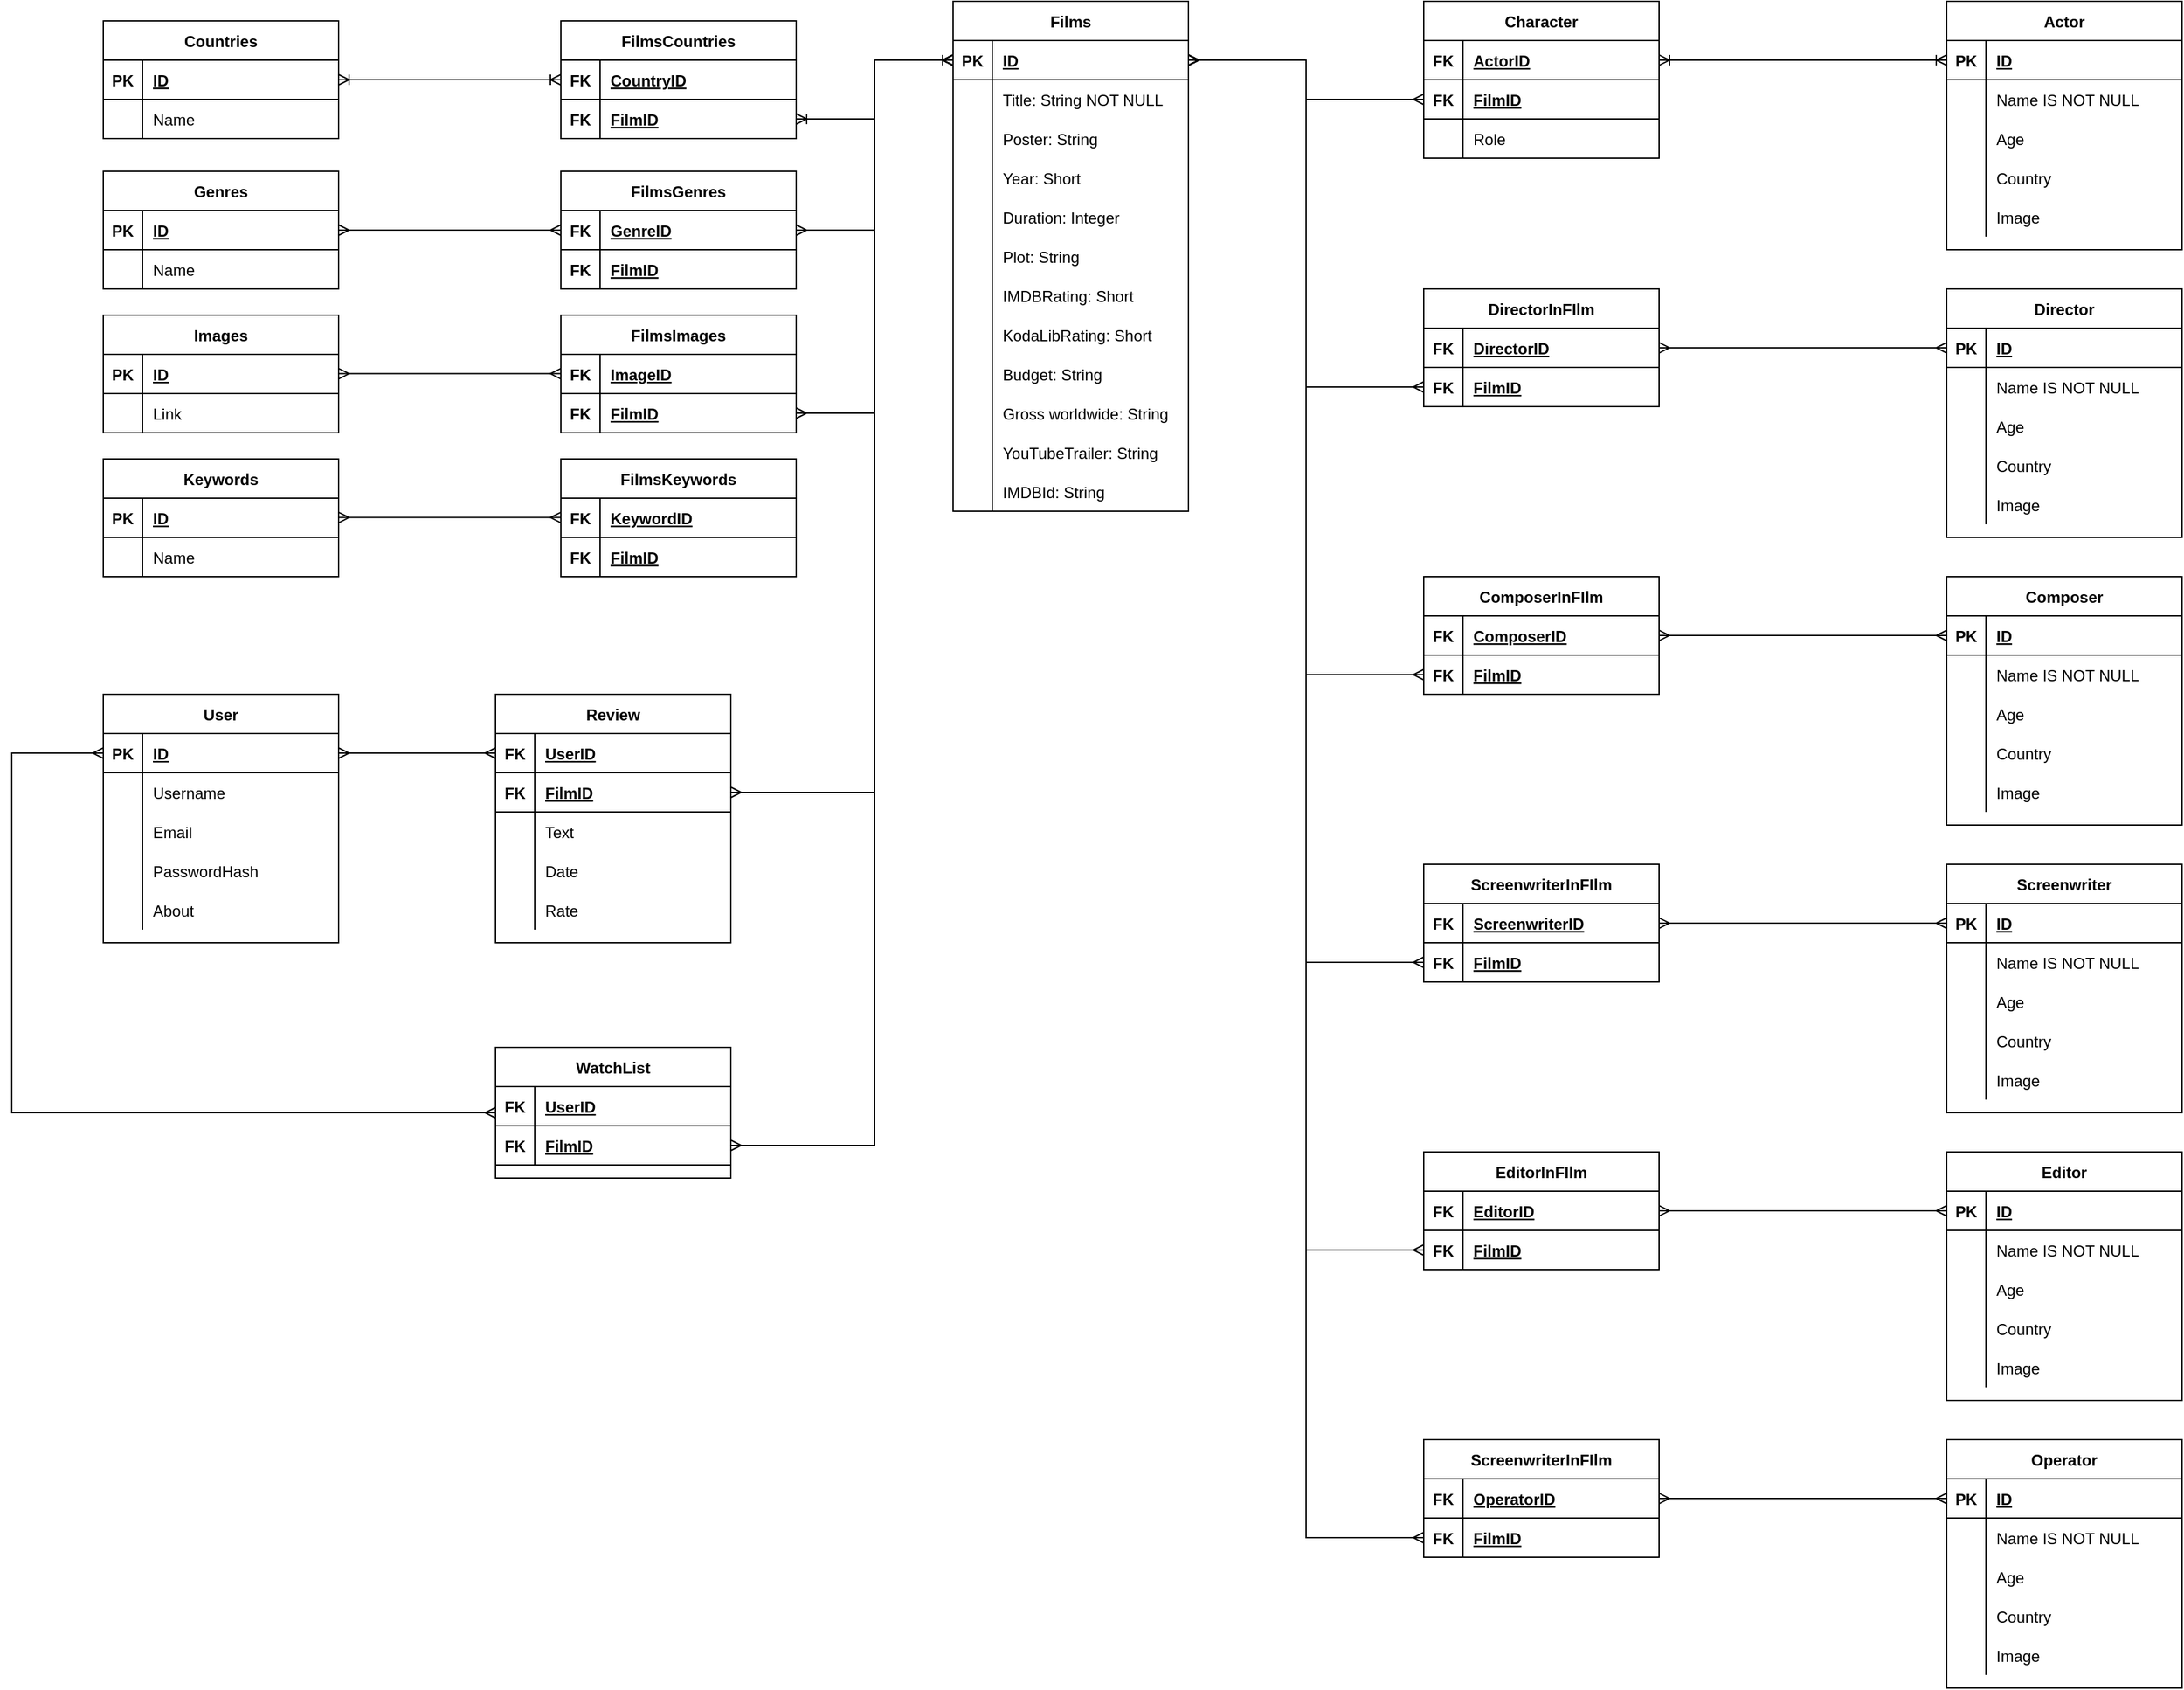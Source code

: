 <mxfile version="20.5.3" type="github">
  <diagram id="R2lEEEUBdFMjLlhIrx00" name="Page-1">
    <mxGraphModel dx="3480" dy="896" grid="1" gridSize="10" guides="1" tooltips="1" connect="1" arrows="1" fold="1" page="1" pageScale="1" pageWidth="1654" pageHeight="2336" math="0" shadow="0" extFonts="Permanent Marker^https://fonts.googleapis.com/css?family=Permanent+Marker">
      <root>
        <mxCell id="0" />
        <mxCell id="1" parent="0" />
        <mxCell id="2TcpQOjbaFrgLLIZACfz-2" value="Films" style="shape=table;startSize=30;container=1;collapsible=1;childLayout=tableLayout;fixedRows=1;rowLines=0;fontStyle=1;align=center;resizeLast=1;rounded=0;" parent="1" vertex="1">
          <mxGeometry x="480" y="20" width="180" height="390" as="geometry">
            <mxRectangle x="480" y="20" width="70" height="30" as="alternateBounds" />
          </mxGeometry>
        </mxCell>
        <mxCell id="2TcpQOjbaFrgLLIZACfz-3" value="" style="shape=tableRow;horizontal=0;startSize=0;swimlaneHead=0;swimlaneBody=0;fillColor=none;collapsible=0;dropTarget=0;points=[[0,0.5],[1,0.5]];portConstraint=eastwest;top=0;left=0;right=0;bottom=1;rounded=0;" parent="2TcpQOjbaFrgLLIZACfz-2" vertex="1">
          <mxGeometry y="30" width="180" height="30" as="geometry" />
        </mxCell>
        <mxCell id="2TcpQOjbaFrgLLIZACfz-4" value="PK" style="shape=partialRectangle;connectable=0;fillColor=none;top=0;left=0;bottom=0;right=0;fontStyle=1;overflow=hidden;rounded=0;" parent="2TcpQOjbaFrgLLIZACfz-3" vertex="1">
          <mxGeometry width="30" height="30" as="geometry">
            <mxRectangle width="30" height="30" as="alternateBounds" />
          </mxGeometry>
        </mxCell>
        <mxCell id="2TcpQOjbaFrgLLIZACfz-5" value="ID" style="shape=partialRectangle;connectable=0;fillColor=none;top=0;left=0;bottom=0;right=0;align=left;spacingLeft=6;fontStyle=5;overflow=hidden;rounded=0;" parent="2TcpQOjbaFrgLLIZACfz-3" vertex="1">
          <mxGeometry x="30" width="150" height="30" as="geometry">
            <mxRectangle width="150" height="30" as="alternateBounds" />
          </mxGeometry>
        </mxCell>
        <mxCell id="2TcpQOjbaFrgLLIZACfz-6" value="" style="shape=tableRow;horizontal=0;startSize=0;swimlaneHead=0;swimlaneBody=0;fillColor=none;collapsible=0;dropTarget=0;points=[[0,0.5],[1,0.5]];portConstraint=eastwest;top=0;left=0;right=0;bottom=0;rounded=0;" parent="2TcpQOjbaFrgLLIZACfz-2" vertex="1">
          <mxGeometry y="60" width="180" height="30" as="geometry" />
        </mxCell>
        <mxCell id="2TcpQOjbaFrgLLIZACfz-7" value="" style="shape=partialRectangle;connectable=0;fillColor=none;top=0;left=0;bottom=0;right=0;editable=1;overflow=hidden;rounded=0;" parent="2TcpQOjbaFrgLLIZACfz-6" vertex="1">
          <mxGeometry width="30" height="30" as="geometry">
            <mxRectangle width="30" height="30" as="alternateBounds" />
          </mxGeometry>
        </mxCell>
        <mxCell id="2TcpQOjbaFrgLLIZACfz-8" value="Title: String NOT NULL" style="shape=partialRectangle;connectable=0;fillColor=none;top=0;left=0;bottom=0;right=0;align=left;spacingLeft=6;overflow=hidden;rounded=0;" parent="2TcpQOjbaFrgLLIZACfz-6" vertex="1">
          <mxGeometry x="30" width="150" height="30" as="geometry">
            <mxRectangle width="150" height="30" as="alternateBounds" />
          </mxGeometry>
        </mxCell>
        <mxCell id="2TcpQOjbaFrgLLIZACfz-33" value="" style="shape=tableRow;horizontal=0;startSize=0;swimlaneHead=0;swimlaneBody=0;fillColor=none;collapsible=0;dropTarget=0;points=[[0,0.5],[1,0.5]];portConstraint=eastwest;top=0;left=0;right=0;bottom=0;rounded=0;" parent="2TcpQOjbaFrgLLIZACfz-2" vertex="1">
          <mxGeometry y="90" width="180" height="30" as="geometry" />
        </mxCell>
        <mxCell id="2TcpQOjbaFrgLLIZACfz-34" value="" style="shape=partialRectangle;connectable=0;fillColor=none;top=0;left=0;bottom=0;right=0;editable=1;overflow=hidden;rounded=0;" parent="2TcpQOjbaFrgLLIZACfz-33" vertex="1">
          <mxGeometry width="30" height="30" as="geometry">
            <mxRectangle width="30" height="30" as="alternateBounds" />
          </mxGeometry>
        </mxCell>
        <mxCell id="2TcpQOjbaFrgLLIZACfz-35" value="Poster: String" style="shape=partialRectangle;connectable=0;fillColor=none;top=0;left=0;bottom=0;right=0;align=left;spacingLeft=6;overflow=hidden;rounded=0;" parent="2TcpQOjbaFrgLLIZACfz-33" vertex="1">
          <mxGeometry x="30" width="150" height="30" as="geometry">
            <mxRectangle width="150" height="30" as="alternateBounds" />
          </mxGeometry>
        </mxCell>
        <mxCell id="2TcpQOjbaFrgLLIZACfz-222" value="" style="shape=tableRow;horizontal=0;startSize=0;swimlaneHead=0;swimlaneBody=0;fillColor=none;collapsible=0;dropTarget=0;points=[[0,0.5],[1,0.5]];portConstraint=eastwest;top=0;left=0;right=0;bottom=0;rounded=0;" parent="2TcpQOjbaFrgLLIZACfz-2" vertex="1">
          <mxGeometry y="120" width="180" height="30" as="geometry" />
        </mxCell>
        <mxCell id="2TcpQOjbaFrgLLIZACfz-223" value="" style="shape=partialRectangle;connectable=0;fillColor=none;top=0;left=0;bottom=0;right=0;editable=1;overflow=hidden;rounded=0;" parent="2TcpQOjbaFrgLLIZACfz-222" vertex="1">
          <mxGeometry width="30" height="30" as="geometry">
            <mxRectangle width="30" height="30" as="alternateBounds" />
          </mxGeometry>
        </mxCell>
        <mxCell id="2TcpQOjbaFrgLLIZACfz-224" value="Year: Short" style="shape=partialRectangle;connectable=0;fillColor=none;top=0;left=0;bottom=0;right=0;align=left;spacingLeft=6;overflow=hidden;rounded=0;" parent="2TcpQOjbaFrgLLIZACfz-222" vertex="1">
          <mxGeometry x="30" width="150" height="30" as="geometry">
            <mxRectangle width="150" height="30" as="alternateBounds" />
          </mxGeometry>
        </mxCell>
        <mxCell id="2TcpQOjbaFrgLLIZACfz-9" value="" style="shape=tableRow;horizontal=0;startSize=0;swimlaneHead=0;swimlaneBody=0;fillColor=none;collapsible=0;dropTarget=0;points=[[0,0.5],[1,0.5]];portConstraint=eastwest;top=0;left=0;right=0;bottom=0;rounded=0;" parent="2TcpQOjbaFrgLLIZACfz-2" vertex="1">
          <mxGeometry y="150" width="180" height="30" as="geometry" />
        </mxCell>
        <mxCell id="2TcpQOjbaFrgLLIZACfz-10" value="" style="shape=partialRectangle;connectable=0;fillColor=none;top=0;left=0;bottom=0;right=0;editable=1;overflow=hidden;rounded=0;" parent="2TcpQOjbaFrgLLIZACfz-9" vertex="1">
          <mxGeometry width="30" height="30" as="geometry">
            <mxRectangle width="30" height="30" as="alternateBounds" />
          </mxGeometry>
        </mxCell>
        <mxCell id="2TcpQOjbaFrgLLIZACfz-11" value="Duration: Integer" style="shape=partialRectangle;connectable=0;fillColor=none;top=0;left=0;bottom=0;right=0;align=left;spacingLeft=6;overflow=hidden;rounded=0;" parent="2TcpQOjbaFrgLLIZACfz-9" vertex="1">
          <mxGeometry x="30" width="150" height="30" as="geometry">
            <mxRectangle width="150" height="30" as="alternateBounds" />
          </mxGeometry>
        </mxCell>
        <mxCell id="HgByO-bESykm1ynCI9BG-69" value="" style="shape=tableRow;horizontal=0;startSize=0;swimlaneHead=0;swimlaneBody=0;fillColor=none;collapsible=0;dropTarget=0;points=[[0,0.5],[1,0.5]];portConstraint=eastwest;top=0;left=0;right=0;bottom=0;rounded=0;" vertex="1" parent="2TcpQOjbaFrgLLIZACfz-2">
          <mxGeometry y="180" width="180" height="30" as="geometry" />
        </mxCell>
        <mxCell id="HgByO-bESykm1ynCI9BG-70" value="" style="shape=partialRectangle;connectable=0;fillColor=none;top=0;left=0;bottom=0;right=0;editable=1;overflow=hidden;rounded=0;" vertex="1" parent="HgByO-bESykm1ynCI9BG-69">
          <mxGeometry width="30" height="30" as="geometry">
            <mxRectangle width="30" height="30" as="alternateBounds" />
          </mxGeometry>
        </mxCell>
        <mxCell id="HgByO-bESykm1ynCI9BG-71" value="Plot: String" style="shape=partialRectangle;connectable=0;fillColor=none;top=0;left=0;bottom=0;right=0;align=left;spacingLeft=6;overflow=hidden;rounded=0;" vertex="1" parent="HgByO-bESykm1ynCI9BG-69">
          <mxGeometry x="30" width="150" height="30" as="geometry">
            <mxRectangle width="150" height="30" as="alternateBounds" />
          </mxGeometry>
        </mxCell>
        <mxCell id="2TcpQOjbaFrgLLIZACfz-12" value="" style="shape=tableRow;horizontal=0;startSize=0;swimlaneHead=0;swimlaneBody=0;fillColor=none;collapsible=0;dropTarget=0;points=[[0,0.5],[1,0.5]];portConstraint=eastwest;top=0;left=0;right=0;bottom=0;rounded=0;" parent="2TcpQOjbaFrgLLIZACfz-2" vertex="1">
          <mxGeometry y="210" width="180" height="30" as="geometry" />
        </mxCell>
        <mxCell id="2TcpQOjbaFrgLLIZACfz-13" value="" style="shape=partialRectangle;connectable=0;fillColor=none;top=0;left=0;bottom=0;right=0;editable=1;overflow=hidden;rounded=0;" parent="2TcpQOjbaFrgLLIZACfz-12" vertex="1">
          <mxGeometry width="30" height="30" as="geometry">
            <mxRectangle width="30" height="30" as="alternateBounds" />
          </mxGeometry>
        </mxCell>
        <mxCell id="2TcpQOjbaFrgLLIZACfz-14" value="IMDBRating: Short" style="shape=partialRectangle;connectable=0;fillColor=none;top=0;left=0;bottom=0;right=0;align=left;spacingLeft=6;overflow=hidden;rounded=0;" parent="2TcpQOjbaFrgLLIZACfz-12" vertex="1">
          <mxGeometry x="30" width="150" height="30" as="geometry">
            <mxRectangle width="150" height="30" as="alternateBounds" />
          </mxGeometry>
        </mxCell>
        <mxCell id="sSmM6O1S6ng9D-Xv1cmu-10" value="" style="shape=tableRow;horizontal=0;startSize=0;swimlaneHead=0;swimlaneBody=0;fillColor=none;collapsible=0;dropTarget=0;points=[[0,0.5],[1,0.5]];portConstraint=eastwest;top=0;left=0;right=0;bottom=0;rounded=0;" vertex="1" parent="2TcpQOjbaFrgLLIZACfz-2">
          <mxGeometry y="240" width="180" height="30" as="geometry" />
        </mxCell>
        <mxCell id="sSmM6O1S6ng9D-Xv1cmu-11" value="" style="shape=partialRectangle;connectable=0;fillColor=none;top=0;left=0;bottom=0;right=0;editable=1;overflow=hidden;rounded=0;" vertex="1" parent="sSmM6O1S6ng9D-Xv1cmu-10">
          <mxGeometry width="30" height="30" as="geometry">
            <mxRectangle width="30" height="30" as="alternateBounds" />
          </mxGeometry>
        </mxCell>
        <mxCell id="sSmM6O1S6ng9D-Xv1cmu-12" value="KodaLibRating: Short" style="shape=partialRectangle;connectable=0;fillColor=none;top=0;left=0;bottom=0;right=0;align=left;spacingLeft=6;overflow=hidden;rounded=0;" vertex="1" parent="sSmM6O1S6ng9D-Xv1cmu-10">
          <mxGeometry x="30" width="150" height="30" as="geometry">
            <mxRectangle width="150" height="30" as="alternateBounds" />
          </mxGeometry>
        </mxCell>
        <mxCell id="sSmM6O1S6ng9D-Xv1cmu-13" value="" style="shape=tableRow;horizontal=0;startSize=0;swimlaneHead=0;swimlaneBody=0;fillColor=none;collapsible=0;dropTarget=0;points=[[0,0.5],[1,0.5]];portConstraint=eastwest;top=0;left=0;right=0;bottom=0;rounded=0;" vertex="1" parent="2TcpQOjbaFrgLLIZACfz-2">
          <mxGeometry y="270" width="180" height="30" as="geometry" />
        </mxCell>
        <mxCell id="sSmM6O1S6ng9D-Xv1cmu-14" value="" style="shape=partialRectangle;connectable=0;fillColor=none;top=0;left=0;bottom=0;right=0;editable=1;overflow=hidden;rounded=0;" vertex="1" parent="sSmM6O1S6ng9D-Xv1cmu-13">
          <mxGeometry width="30" height="30" as="geometry">
            <mxRectangle width="30" height="30" as="alternateBounds" />
          </mxGeometry>
        </mxCell>
        <mxCell id="sSmM6O1S6ng9D-Xv1cmu-15" value="Budget: String" style="shape=partialRectangle;connectable=0;fillColor=none;top=0;left=0;bottom=0;right=0;align=left;spacingLeft=6;overflow=hidden;rounded=0;" vertex="1" parent="sSmM6O1S6ng9D-Xv1cmu-13">
          <mxGeometry x="30" width="150" height="30" as="geometry">
            <mxRectangle width="150" height="30" as="alternateBounds" />
          </mxGeometry>
        </mxCell>
        <mxCell id="sSmM6O1S6ng9D-Xv1cmu-16" value="" style="shape=tableRow;horizontal=0;startSize=0;swimlaneHead=0;swimlaneBody=0;fillColor=none;collapsible=0;dropTarget=0;points=[[0,0.5],[1,0.5]];portConstraint=eastwest;top=0;left=0;right=0;bottom=0;rounded=0;" vertex="1" parent="2TcpQOjbaFrgLLIZACfz-2">
          <mxGeometry y="300" width="180" height="30" as="geometry" />
        </mxCell>
        <mxCell id="sSmM6O1S6ng9D-Xv1cmu-17" value="" style="shape=partialRectangle;connectable=0;fillColor=none;top=0;left=0;bottom=0;right=0;editable=1;overflow=hidden;rounded=0;" vertex="1" parent="sSmM6O1S6ng9D-Xv1cmu-16">
          <mxGeometry width="30" height="30" as="geometry">
            <mxRectangle width="30" height="30" as="alternateBounds" />
          </mxGeometry>
        </mxCell>
        <mxCell id="sSmM6O1S6ng9D-Xv1cmu-18" value="Gross worldwide: String" style="shape=partialRectangle;connectable=0;fillColor=none;top=0;left=0;bottom=0;right=0;align=left;spacingLeft=6;overflow=hidden;rounded=0;" vertex="1" parent="sSmM6O1S6ng9D-Xv1cmu-16">
          <mxGeometry x="30" width="150" height="30" as="geometry">
            <mxRectangle width="150" height="30" as="alternateBounds" />
          </mxGeometry>
        </mxCell>
        <mxCell id="HgByO-bESykm1ynCI9BG-66" value="" style="shape=tableRow;horizontal=0;startSize=0;swimlaneHead=0;swimlaneBody=0;fillColor=none;collapsible=0;dropTarget=0;points=[[0,0.5],[1,0.5]];portConstraint=eastwest;top=0;left=0;right=0;bottom=0;rounded=0;" vertex="1" parent="2TcpQOjbaFrgLLIZACfz-2">
          <mxGeometry y="330" width="180" height="30" as="geometry" />
        </mxCell>
        <mxCell id="HgByO-bESykm1ynCI9BG-67" value="" style="shape=partialRectangle;connectable=0;fillColor=none;top=0;left=0;bottom=0;right=0;editable=1;overflow=hidden;rounded=0;" vertex="1" parent="HgByO-bESykm1ynCI9BG-66">
          <mxGeometry width="30" height="30" as="geometry">
            <mxRectangle width="30" height="30" as="alternateBounds" />
          </mxGeometry>
        </mxCell>
        <mxCell id="HgByO-bESykm1ynCI9BG-68" value="YouTubeTrailer: String" style="shape=partialRectangle;connectable=0;fillColor=none;top=0;left=0;bottom=0;right=0;align=left;spacingLeft=6;overflow=hidden;rounded=0;" vertex="1" parent="HgByO-bESykm1ynCI9BG-66">
          <mxGeometry x="30" width="150" height="30" as="geometry">
            <mxRectangle width="150" height="30" as="alternateBounds" />
          </mxGeometry>
        </mxCell>
        <mxCell id="sSmM6O1S6ng9D-Xv1cmu-34" value="" style="shape=tableRow;horizontal=0;startSize=0;swimlaneHead=0;swimlaneBody=0;fillColor=none;collapsible=0;dropTarget=0;points=[[0,0.5],[1,0.5]];portConstraint=eastwest;top=0;left=0;right=0;bottom=0;rounded=0;" vertex="1" parent="2TcpQOjbaFrgLLIZACfz-2">
          <mxGeometry y="360" width="180" height="30" as="geometry" />
        </mxCell>
        <mxCell id="sSmM6O1S6ng9D-Xv1cmu-35" value="" style="shape=partialRectangle;connectable=0;fillColor=none;top=0;left=0;bottom=0;right=0;editable=1;overflow=hidden;rounded=0;" vertex="1" parent="sSmM6O1S6ng9D-Xv1cmu-34">
          <mxGeometry width="30" height="30" as="geometry">
            <mxRectangle width="30" height="30" as="alternateBounds" />
          </mxGeometry>
        </mxCell>
        <mxCell id="sSmM6O1S6ng9D-Xv1cmu-36" value="IMDBId: String" style="shape=partialRectangle;connectable=0;fillColor=none;top=0;left=0;bottom=0;right=0;align=left;spacingLeft=6;overflow=hidden;rounded=0;" vertex="1" parent="sSmM6O1S6ng9D-Xv1cmu-34">
          <mxGeometry x="30" width="150" height="30" as="geometry">
            <mxRectangle width="150" height="30" as="alternateBounds" />
          </mxGeometry>
        </mxCell>
        <mxCell id="2TcpQOjbaFrgLLIZACfz-52" value="Actor" style="shape=table;startSize=30;container=1;collapsible=1;childLayout=tableLayout;fixedRows=1;rowLines=0;fontStyle=1;align=center;resizeLast=1;rounded=0;" parent="1" vertex="1">
          <mxGeometry x="1240" y="20" width="180" height="190.0" as="geometry" />
        </mxCell>
        <mxCell id="2TcpQOjbaFrgLLIZACfz-53" value="" style="shape=tableRow;horizontal=0;startSize=0;swimlaneHead=0;swimlaneBody=0;fillColor=none;collapsible=0;dropTarget=0;points=[[0,0.5],[1,0.5]];portConstraint=eastwest;top=0;left=0;right=0;bottom=1;rounded=0;" parent="2TcpQOjbaFrgLLIZACfz-52" vertex="1">
          <mxGeometry y="30" width="180" height="30" as="geometry" />
        </mxCell>
        <mxCell id="2TcpQOjbaFrgLLIZACfz-54" value="PK" style="shape=partialRectangle;connectable=0;fillColor=none;top=0;left=0;bottom=0;right=0;fontStyle=1;overflow=hidden;rounded=0;" parent="2TcpQOjbaFrgLLIZACfz-53" vertex="1">
          <mxGeometry width="30" height="30" as="geometry">
            <mxRectangle width="30" height="30" as="alternateBounds" />
          </mxGeometry>
        </mxCell>
        <mxCell id="2TcpQOjbaFrgLLIZACfz-55" value="ID" style="shape=partialRectangle;connectable=0;fillColor=none;top=0;left=0;bottom=0;right=0;align=left;spacingLeft=6;fontStyle=5;overflow=hidden;rounded=0;" parent="2TcpQOjbaFrgLLIZACfz-53" vertex="1">
          <mxGeometry x="30" width="150" height="30" as="geometry">
            <mxRectangle width="150" height="30" as="alternateBounds" />
          </mxGeometry>
        </mxCell>
        <mxCell id="2TcpQOjbaFrgLLIZACfz-56" value="" style="shape=tableRow;horizontal=0;startSize=0;swimlaneHead=0;swimlaneBody=0;fillColor=none;collapsible=0;dropTarget=0;points=[[0,0.5],[1,0.5]];portConstraint=eastwest;top=0;left=0;right=0;bottom=0;rounded=0;" parent="2TcpQOjbaFrgLLIZACfz-52" vertex="1">
          <mxGeometry y="60" width="180" height="30" as="geometry" />
        </mxCell>
        <mxCell id="2TcpQOjbaFrgLLIZACfz-57" value="" style="shape=partialRectangle;connectable=0;fillColor=none;top=0;left=0;bottom=0;right=0;editable=1;overflow=hidden;rounded=0;" parent="2TcpQOjbaFrgLLIZACfz-56" vertex="1">
          <mxGeometry width="30" height="30" as="geometry">
            <mxRectangle width="30" height="30" as="alternateBounds" />
          </mxGeometry>
        </mxCell>
        <mxCell id="2TcpQOjbaFrgLLIZACfz-58" value="Name IS NOT NULL" style="shape=partialRectangle;connectable=0;fillColor=none;top=0;left=0;bottom=0;right=0;align=left;spacingLeft=6;overflow=hidden;rounded=0;" parent="2TcpQOjbaFrgLLIZACfz-56" vertex="1">
          <mxGeometry x="30" width="150" height="30" as="geometry">
            <mxRectangle width="150" height="30" as="alternateBounds" />
          </mxGeometry>
        </mxCell>
        <mxCell id="2TcpQOjbaFrgLLIZACfz-59" value="" style="shape=tableRow;horizontal=0;startSize=0;swimlaneHead=0;swimlaneBody=0;fillColor=none;collapsible=0;dropTarget=0;points=[[0,0.5],[1,0.5]];portConstraint=eastwest;top=0;left=0;right=0;bottom=0;rounded=0;" parent="2TcpQOjbaFrgLLIZACfz-52" vertex="1">
          <mxGeometry y="90" width="180" height="30" as="geometry" />
        </mxCell>
        <mxCell id="2TcpQOjbaFrgLLIZACfz-60" value="" style="shape=partialRectangle;connectable=0;fillColor=none;top=0;left=0;bottom=0;right=0;editable=1;overflow=hidden;rounded=0;" parent="2TcpQOjbaFrgLLIZACfz-59" vertex="1">
          <mxGeometry width="30" height="30" as="geometry">
            <mxRectangle width="30" height="30" as="alternateBounds" />
          </mxGeometry>
        </mxCell>
        <mxCell id="2TcpQOjbaFrgLLIZACfz-61" value="Age" style="shape=partialRectangle;connectable=0;fillColor=none;top=0;left=0;bottom=0;right=0;align=left;spacingLeft=6;overflow=hidden;rounded=0;" parent="2TcpQOjbaFrgLLIZACfz-59" vertex="1">
          <mxGeometry x="30" width="150" height="30" as="geometry">
            <mxRectangle width="150" height="30" as="alternateBounds" />
          </mxGeometry>
        </mxCell>
        <mxCell id="2TcpQOjbaFrgLLIZACfz-62" value="" style="shape=tableRow;horizontal=0;startSize=0;swimlaneHead=0;swimlaneBody=0;fillColor=none;collapsible=0;dropTarget=0;points=[[0,0.5],[1,0.5]];portConstraint=eastwest;top=0;left=0;right=0;bottom=0;rounded=0;" parent="2TcpQOjbaFrgLLIZACfz-52" vertex="1">
          <mxGeometry y="120" width="180" height="30" as="geometry" />
        </mxCell>
        <mxCell id="2TcpQOjbaFrgLLIZACfz-63" value="" style="shape=partialRectangle;connectable=0;fillColor=none;top=0;left=0;bottom=0;right=0;editable=1;overflow=hidden;rounded=0;" parent="2TcpQOjbaFrgLLIZACfz-62" vertex="1">
          <mxGeometry width="30" height="30" as="geometry">
            <mxRectangle width="30" height="30" as="alternateBounds" />
          </mxGeometry>
        </mxCell>
        <mxCell id="2TcpQOjbaFrgLLIZACfz-64" value="Country" style="shape=partialRectangle;connectable=0;fillColor=none;top=0;left=0;bottom=0;right=0;align=left;spacingLeft=6;overflow=hidden;rounded=0;" parent="2TcpQOjbaFrgLLIZACfz-62" vertex="1">
          <mxGeometry x="30" width="150" height="30" as="geometry">
            <mxRectangle width="150" height="30" as="alternateBounds" />
          </mxGeometry>
        </mxCell>
        <mxCell id="2TcpQOjbaFrgLLIZACfz-90" value="" style="shape=tableRow;horizontal=0;startSize=0;swimlaneHead=0;swimlaneBody=0;fillColor=none;collapsible=0;dropTarget=0;points=[[0,0.5],[1,0.5]];portConstraint=eastwest;top=0;left=0;right=0;bottom=0;rounded=0;" parent="2TcpQOjbaFrgLLIZACfz-52" vertex="1">
          <mxGeometry y="150" width="180" height="30" as="geometry" />
        </mxCell>
        <mxCell id="2TcpQOjbaFrgLLIZACfz-91" value="" style="shape=partialRectangle;connectable=0;fillColor=none;top=0;left=0;bottom=0;right=0;editable=1;overflow=hidden;rounded=0;" parent="2TcpQOjbaFrgLLIZACfz-90" vertex="1">
          <mxGeometry width="30" height="30" as="geometry">
            <mxRectangle width="30" height="30" as="alternateBounds" />
          </mxGeometry>
        </mxCell>
        <mxCell id="2TcpQOjbaFrgLLIZACfz-92" value="Image" style="shape=partialRectangle;connectable=0;fillColor=none;top=0;left=0;bottom=0;right=0;align=left;spacingLeft=6;overflow=hidden;rounded=0;" parent="2TcpQOjbaFrgLLIZACfz-90" vertex="1">
          <mxGeometry x="30" width="150" height="30" as="geometry">
            <mxRectangle width="150" height="30" as="alternateBounds" />
          </mxGeometry>
        </mxCell>
        <mxCell id="2TcpQOjbaFrgLLIZACfz-72" value="Character" style="shape=table;startSize=30;container=1;collapsible=1;childLayout=tableLayout;fixedRows=1;rowLines=0;fontStyle=1;align=center;resizeLast=1;rounded=0;" parent="1" vertex="1">
          <mxGeometry x="840" y="20" width="180" height="120" as="geometry" />
        </mxCell>
        <mxCell id="2TcpQOjbaFrgLLIZACfz-73" value="" style="shape=tableRow;horizontal=0;startSize=0;swimlaneHead=0;swimlaneBody=0;fillColor=none;collapsible=0;dropTarget=0;points=[[0,0.5],[1,0.5]];portConstraint=eastwest;top=0;left=0;right=0;bottom=1;rounded=0;" parent="2TcpQOjbaFrgLLIZACfz-72" vertex="1">
          <mxGeometry y="30" width="180" height="30" as="geometry" />
        </mxCell>
        <mxCell id="2TcpQOjbaFrgLLIZACfz-74" value="FK" style="shape=partialRectangle;connectable=0;fillColor=none;top=0;left=0;bottom=0;right=0;fontStyle=1;overflow=hidden;rounded=0;" parent="2TcpQOjbaFrgLLIZACfz-73" vertex="1">
          <mxGeometry width="30" height="30" as="geometry">
            <mxRectangle width="30" height="30" as="alternateBounds" />
          </mxGeometry>
        </mxCell>
        <mxCell id="2TcpQOjbaFrgLLIZACfz-75" value="ActorID" style="shape=partialRectangle;connectable=0;fillColor=none;top=0;left=0;bottom=0;right=0;align=left;spacingLeft=6;fontStyle=5;overflow=hidden;rounded=0;" parent="2TcpQOjbaFrgLLIZACfz-73" vertex="1">
          <mxGeometry x="30" width="150" height="30" as="geometry">
            <mxRectangle width="150" height="30" as="alternateBounds" />
          </mxGeometry>
        </mxCell>
        <mxCell id="2TcpQOjbaFrgLLIZACfz-85" value="" style="shape=tableRow;horizontal=0;startSize=0;swimlaneHead=0;swimlaneBody=0;fillColor=none;collapsible=0;dropTarget=0;points=[[0,0.5],[1,0.5]];portConstraint=eastwest;top=0;left=0;right=0;bottom=1;rounded=0;" parent="2TcpQOjbaFrgLLIZACfz-72" vertex="1">
          <mxGeometry y="60" width="180" height="30" as="geometry" />
        </mxCell>
        <mxCell id="2TcpQOjbaFrgLLIZACfz-86" value="FK" style="shape=partialRectangle;connectable=0;fillColor=none;top=0;left=0;bottom=0;right=0;fontStyle=1;overflow=hidden;rounded=0;" parent="2TcpQOjbaFrgLLIZACfz-85" vertex="1">
          <mxGeometry width="30" height="30" as="geometry">
            <mxRectangle width="30" height="30" as="alternateBounds" />
          </mxGeometry>
        </mxCell>
        <mxCell id="2TcpQOjbaFrgLLIZACfz-87" value="FilmID" style="shape=partialRectangle;connectable=0;fillColor=none;top=0;left=0;bottom=0;right=0;align=left;spacingLeft=6;fontStyle=5;overflow=hidden;rounded=0;" parent="2TcpQOjbaFrgLLIZACfz-85" vertex="1">
          <mxGeometry x="30" width="150" height="30" as="geometry">
            <mxRectangle width="150" height="30" as="alternateBounds" />
          </mxGeometry>
        </mxCell>
        <mxCell id="2TcpQOjbaFrgLLIZACfz-76" value="" style="shape=tableRow;horizontal=0;startSize=0;swimlaneHead=0;swimlaneBody=0;fillColor=none;collapsible=0;dropTarget=0;points=[[0,0.5],[1,0.5]];portConstraint=eastwest;top=0;left=0;right=0;bottom=0;rounded=0;" parent="2TcpQOjbaFrgLLIZACfz-72" vertex="1">
          <mxGeometry y="90" width="180" height="30" as="geometry" />
        </mxCell>
        <mxCell id="2TcpQOjbaFrgLLIZACfz-77" value="" style="shape=partialRectangle;connectable=0;fillColor=none;top=0;left=0;bottom=0;right=0;editable=1;overflow=hidden;rounded=0;" parent="2TcpQOjbaFrgLLIZACfz-76" vertex="1">
          <mxGeometry width="30" height="30" as="geometry">
            <mxRectangle width="30" height="30" as="alternateBounds" />
          </mxGeometry>
        </mxCell>
        <mxCell id="2TcpQOjbaFrgLLIZACfz-78" value="Role" style="shape=partialRectangle;connectable=0;fillColor=none;top=0;left=0;bottom=0;right=0;align=left;spacingLeft=6;overflow=hidden;rounded=0;" parent="2TcpQOjbaFrgLLIZACfz-76" vertex="1">
          <mxGeometry x="30" width="150" height="30" as="geometry">
            <mxRectangle width="150" height="30" as="alternateBounds" />
          </mxGeometry>
        </mxCell>
        <mxCell id="2TcpQOjbaFrgLLIZACfz-88" style="edgeStyle=orthogonalEdgeStyle;rounded=0;orthogonalLoop=1;jettySize=auto;html=1;exitX=1;exitY=0.5;exitDx=0;exitDy=0;entryX=0;entryY=0.5;entryDx=0;entryDy=0;startArrow=ERoneToMany;startFill=0;endArrow=ERoneToMany;endFill=0;" parent="1" source="2TcpQOjbaFrgLLIZACfz-73" target="2TcpQOjbaFrgLLIZACfz-53" edge="1">
          <mxGeometry relative="1" as="geometry" />
        </mxCell>
        <mxCell id="2TcpQOjbaFrgLLIZACfz-89" style="edgeStyle=orthogonalEdgeStyle;rounded=0;orthogonalLoop=1;jettySize=auto;html=1;exitX=0;exitY=0.5;exitDx=0;exitDy=0;entryX=1;entryY=0.5;entryDx=0;entryDy=0;endArrow=ERmany;endFill=0;startArrow=ERmany;startFill=0;" parent="1" source="2TcpQOjbaFrgLLIZACfz-85" target="2TcpQOjbaFrgLLIZACfz-3" edge="1">
          <mxGeometry relative="1" as="geometry">
            <Array as="points">
              <mxPoint x="750" y="95" />
              <mxPoint x="750" y="65" />
            </Array>
          </mxGeometry>
        </mxCell>
        <mxCell id="2TcpQOjbaFrgLLIZACfz-128" value="Director" style="shape=table;startSize=30;container=1;collapsible=1;childLayout=tableLayout;fixedRows=1;rowLines=0;fontStyle=1;align=center;resizeLast=1;rounded=0;" parent="1" vertex="1">
          <mxGeometry x="1240" y="240" width="180" height="190.0" as="geometry" />
        </mxCell>
        <mxCell id="2TcpQOjbaFrgLLIZACfz-129" value="" style="shape=tableRow;horizontal=0;startSize=0;swimlaneHead=0;swimlaneBody=0;fillColor=none;collapsible=0;dropTarget=0;points=[[0,0.5],[1,0.5]];portConstraint=eastwest;top=0;left=0;right=0;bottom=1;rounded=0;" parent="2TcpQOjbaFrgLLIZACfz-128" vertex="1">
          <mxGeometry y="30" width="180" height="30" as="geometry" />
        </mxCell>
        <mxCell id="2TcpQOjbaFrgLLIZACfz-130" value="PK" style="shape=partialRectangle;connectable=0;fillColor=none;top=0;left=0;bottom=0;right=0;fontStyle=1;overflow=hidden;rounded=0;" parent="2TcpQOjbaFrgLLIZACfz-129" vertex="1">
          <mxGeometry width="30" height="30" as="geometry">
            <mxRectangle width="30" height="30" as="alternateBounds" />
          </mxGeometry>
        </mxCell>
        <mxCell id="2TcpQOjbaFrgLLIZACfz-131" value="ID" style="shape=partialRectangle;connectable=0;fillColor=none;top=0;left=0;bottom=0;right=0;align=left;spacingLeft=6;fontStyle=5;overflow=hidden;rounded=0;" parent="2TcpQOjbaFrgLLIZACfz-129" vertex="1">
          <mxGeometry x="30" width="150" height="30" as="geometry">
            <mxRectangle width="150" height="30" as="alternateBounds" />
          </mxGeometry>
        </mxCell>
        <mxCell id="2TcpQOjbaFrgLLIZACfz-132" value="" style="shape=tableRow;horizontal=0;startSize=0;swimlaneHead=0;swimlaneBody=0;fillColor=none;collapsible=0;dropTarget=0;points=[[0,0.5],[1,0.5]];portConstraint=eastwest;top=0;left=0;right=0;bottom=0;rounded=0;" parent="2TcpQOjbaFrgLLIZACfz-128" vertex="1">
          <mxGeometry y="60" width="180" height="30" as="geometry" />
        </mxCell>
        <mxCell id="2TcpQOjbaFrgLLIZACfz-133" value="" style="shape=partialRectangle;connectable=0;fillColor=none;top=0;left=0;bottom=0;right=0;editable=1;overflow=hidden;rounded=0;" parent="2TcpQOjbaFrgLLIZACfz-132" vertex="1">
          <mxGeometry width="30" height="30" as="geometry">
            <mxRectangle width="30" height="30" as="alternateBounds" />
          </mxGeometry>
        </mxCell>
        <mxCell id="2TcpQOjbaFrgLLIZACfz-134" value="Name IS NOT NULL" style="shape=partialRectangle;connectable=0;fillColor=none;top=0;left=0;bottom=0;right=0;align=left;spacingLeft=6;overflow=hidden;rounded=0;" parent="2TcpQOjbaFrgLLIZACfz-132" vertex="1">
          <mxGeometry x="30" width="150" height="30" as="geometry">
            <mxRectangle width="150" height="30" as="alternateBounds" />
          </mxGeometry>
        </mxCell>
        <mxCell id="2TcpQOjbaFrgLLIZACfz-135" value="" style="shape=tableRow;horizontal=0;startSize=0;swimlaneHead=0;swimlaneBody=0;fillColor=none;collapsible=0;dropTarget=0;points=[[0,0.5],[1,0.5]];portConstraint=eastwest;top=0;left=0;right=0;bottom=0;rounded=0;" parent="2TcpQOjbaFrgLLIZACfz-128" vertex="1">
          <mxGeometry y="90" width="180" height="30" as="geometry" />
        </mxCell>
        <mxCell id="2TcpQOjbaFrgLLIZACfz-136" value="" style="shape=partialRectangle;connectable=0;fillColor=none;top=0;left=0;bottom=0;right=0;editable=1;overflow=hidden;rounded=0;" parent="2TcpQOjbaFrgLLIZACfz-135" vertex="1">
          <mxGeometry width="30" height="30" as="geometry">
            <mxRectangle width="30" height="30" as="alternateBounds" />
          </mxGeometry>
        </mxCell>
        <mxCell id="2TcpQOjbaFrgLLIZACfz-137" value="Age" style="shape=partialRectangle;connectable=0;fillColor=none;top=0;left=0;bottom=0;right=0;align=left;spacingLeft=6;overflow=hidden;rounded=0;" parent="2TcpQOjbaFrgLLIZACfz-135" vertex="1">
          <mxGeometry x="30" width="150" height="30" as="geometry">
            <mxRectangle width="150" height="30" as="alternateBounds" />
          </mxGeometry>
        </mxCell>
        <mxCell id="2TcpQOjbaFrgLLIZACfz-138" value="" style="shape=tableRow;horizontal=0;startSize=0;swimlaneHead=0;swimlaneBody=0;fillColor=none;collapsible=0;dropTarget=0;points=[[0,0.5],[1,0.5]];portConstraint=eastwest;top=0;left=0;right=0;bottom=0;rounded=0;" parent="2TcpQOjbaFrgLLIZACfz-128" vertex="1">
          <mxGeometry y="120" width="180" height="30" as="geometry" />
        </mxCell>
        <mxCell id="2TcpQOjbaFrgLLIZACfz-139" value="" style="shape=partialRectangle;connectable=0;fillColor=none;top=0;left=0;bottom=0;right=0;editable=1;overflow=hidden;rounded=0;" parent="2TcpQOjbaFrgLLIZACfz-138" vertex="1">
          <mxGeometry width="30" height="30" as="geometry">
            <mxRectangle width="30" height="30" as="alternateBounds" />
          </mxGeometry>
        </mxCell>
        <mxCell id="2TcpQOjbaFrgLLIZACfz-140" value="Country" style="shape=partialRectangle;connectable=0;fillColor=none;top=0;left=0;bottom=0;right=0;align=left;spacingLeft=6;overflow=hidden;rounded=0;" parent="2TcpQOjbaFrgLLIZACfz-138" vertex="1">
          <mxGeometry x="30" width="150" height="30" as="geometry">
            <mxRectangle width="150" height="30" as="alternateBounds" />
          </mxGeometry>
        </mxCell>
        <mxCell id="2TcpQOjbaFrgLLIZACfz-141" value="" style="shape=tableRow;horizontal=0;startSize=0;swimlaneHead=0;swimlaneBody=0;fillColor=none;collapsible=0;dropTarget=0;points=[[0,0.5],[1,0.5]];portConstraint=eastwest;top=0;left=0;right=0;bottom=0;rounded=0;" parent="2TcpQOjbaFrgLLIZACfz-128" vertex="1">
          <mxGeometry y="150" width="180" height="30" as="geometry" />
        </mxCell>
        <mxCell id="2TcpQOjbaFrgLLIZACfz-142" value="" style="shape=partialRectangle;connectable=0;fillColor=none;top=0;left=0;bottom=0;right=0;editable=1;overflow=hidden;rounded=0;" parent="2TcpQOjbaFrgLLIZACfz-141" vertex="1">
          <mxGeometry width="30" height="30" as="geometry">
            <mxRectangle width="30" height="30" as="alternateBounds" />
          </mxGeometry>
        </mxCell>
        <mxCell id="2TcpQOjbaFrgLLIZACfz-143" value="Image" style="shape=partialRectangle;connectable=0;fillColor=none;top=0;left=0;bottom=0;right=0;align=left;spacingLeft=6;overflow=hidden;rounded=0;" parent="2TcpQOjbaFrgLLIZACfz-141" vertex="1">
          <mxGeometry x="30" width="150" height="30" as="geometry">
            <mxRectangle width="150" height="30" as="alternateBounds" />
          </mxGeometry>
        </mxCell>
        <mxCell id="2TcpQOjbaFrgLLIZACfz-160" value="DirectorInFIlm" style="shape=table;startSize=30;container=1;collapsible=1;childLayout=tableLayout;fixedRows=1;rowLines=0;fontStyle=1;align=center;resizeLast=1;rounded=0;" parent="1" vertex="1">
          <mxGeometry x="840" y="240" width="180" height="90" as="geometry" />
        </mxCell>
        <mxCell id="2TcpQOjbaFrgLLIZACfz-161" value="" style="shape=tableRow;horizontal=0;startSize=0;swimlaneHead=0;swimlaneBody=0;fillColor=none;collapsible=0;dropTarget=0;points=[[0,0.5],[1,0.5]];portConstraint=eastwest;top=0;left=0;right=0;bottom=1;rounded=0;" parent="2TcpQOjbaFrgLLIZACfz-160" vertex="1">
          <mxGeometry y="30" width="180" height="30" as="geometry" />
        </mxCell>
        <mxCell id="2TcpQOjbaFrgLLIZACfz-162" value="FK" style="shape=partialRectangle;connectable=0;fillColor=none;top=0;left=0;bottom=0;right=0;fontStyle=1;overflow=hidden;rounded=0;" parent="2TcpQOjbaFrgLLIZACfz-161" vertex="1">
          <mxGeometry width="30" height="30" as="geometry">
            <mxRectangle width="30" height="30" as="alternateBounds" />
          </mxGeometry>
        </mxCell>
        <mxCell id="2TcpQOjbaFrgLLIZACfz-163" value="DirectorID" style="shape=partialRectangle;connectable=0;fillColor=none;top=0;left=0;bottom=0;right=0;align=left;spacingLeft=6;fontStyle=5;overflow=hidden;rounded=0;" parent="2TcpQOjbaFrgLLIZACfz-161" vertex="1">
          <mxGeometry x="30" width="150" height="30" as="geometry">
            <mxRectangle width="150" height="30" as="alternateBounds" />
          </mxGeometry>
        </mxCell>
        <mxCell id="2TcpQOjbaFrgLLIZACfz-164" value="" style="shape=tableRow;horizontal=0;startSize=0;swimlaneHead=0;swimlaneBody=0;fillColor=none;collapsible=0;dropTarget=0;points=[[0,0.5],[1,0.5]];portConstraint=eastwest;top=0;left=0;right=0;bottom=1;rounded=0;" parent="2TcpQOjbaFrgLLIZACfz-160" vertex="1">
          <mxGeometry y="60" width="180" height="30" as="geometry" />
        </mxCell>
        <mxCell id="2TcpQOjbaFrgLLIZACfz-165" value="FK" style="shape=partialRectangle;connectable=0;fillColor=none;top=0;left=0;bottom=0;right=0;fontStyle=1;overflow=hidden;rounded=0;" parent="2TcpQOjbaFrgLLIZACfz-164" vertex="1">
          <mxGeometry width="30" height="30" as="geometry">
            <mxRectangle width="30" height="30" as="alternateBounds" />
          </mxGeometry>
        </mxCell>
        <mxCell id="2TcpQOjbaFrgLLIZACfz-166" value="FilmID" style="shape=partialRectangle;connectable=0;fillColor=none;top=0;left=0;bottom=0;right=0;align=left;spacingLeft=6;fontStyle=5;overflow=hidden;rounded=0;" parent="2TcpQOjbaFrgLLIZACfz-164" vertex="1">
          <mxGeometry x="30" width="150" height="30" as="geometry">
            <mxRectangle width="150" height="30" as="alternateBounds" />
          </mxGeometry>
        </mxCell>
        <mxCell id="2TcpQOjbaFrgLLIZACfz-170" style="edgeStyle=orthogonalEdgeStyle;rounded=0;orthogonalLoop=1;jettySize=auto;html=1;exitX=0;exitY=0.5;exitDx=0;exitDy=0;entryX=1;entryY=0.5;entryDx=0;entryDy=0;startArrow=ERmany;startFill=0;endArrow=ERmany;endFill=0;" parent="1" source="2TcpQOjbaFrgLLIZACfz-129" target="2TcpQOjbaFrgLLIZACfz-161" edge="1">
          <mxGeometry relative="1" as="geometry" />
        </mxCell>
        <mxCell id="2TcpQOjbaFrgLLIZACfz-171" style="edgeStyle=orthogonalEdgeStyle;rounded=0;orthogonalLoop=1;jettySize=auto;html=1;exitX=0;exitY=0.5;exitDx=0;exitDy=0;entryX=1;entryY=0.5;entryDx=0;entryDy=0;startArrow=ERmany;startFill=0;endArrow=ERmany;endFill=0;" parent="1" source="2TcpQOjbaFrgLLIZACfz-164" target="2TcpQOjbaFrgLLIZACfz-3" edge="1">
          <mxGeometry relative="1" as="geometry" />
        </mxCell>
        <mxCell id="2TcpQOjbaFrgLLIZACfz-348" style="edgeStyle=orthogonalEdgeStyle;rounded=0;orthogonalLoop=1;jettySize=auto;html=1;entryX=1;entryY=0.5;entryDx=0;entryDy=0;startArrow=ERmany;startFill=0;endArrow=ERmany;endFill=0;exitX=0;exitY=0.5;exitDx=0;exitDy=0;" parent="1" source="2TcpQOjbaFrgLLIZACfz-173" target="2TcpQOjbaFrgLLIZACfz-189" edge="1">
          <mxGeometry relative="1" as="geometry">
            <mxPoint x="1280" y="505" as="sourcePoint" />
            <Array as="points" />
          </mxGeometry>
        </mxCell>
        <mxCell id="2TcpQOjbaFrgLLIZACfz-172" value="Composer" style="shape=table;startSize=30;container=1;collapsible=1;childLayout=tableLayout;fixedRows=1;rowLines=0;fontStyle=1;align=center;resizeLast=1;rounded=0;" parent="1" vertex="1">
          <mxGeometry x="1240" y="460" width="180" height="190.0" as="geometry" />
        </mxCell>
        <mxCell id="2TcpQOjbaFrgLLIZACfz-173" value="" style="shape=tableRow;horizontal=0;startSize=0;swimlaneHead=0;swimlaneBody=0;fillColor=none;collapsible=0;dropTarget=0;points=[[0,0.5],[1,0.5]];portConstraint=eastwest;top=0;left=0;right=0;bottom=1;rounded=0;" parent="2TcpQOjbaFrgLLIZACfz-172" vertex="1">
          <mxGeometry y="30" width="180" height="30" as="geometry" />
        </mxCell>
        <mxCell id="2TcpQOjbaFrgLLIZACfz-174" value="PK" style="shape=partialRectangle;connectable=0;fillColor=none;top=0;left=0;bottom=0;right=0;fontStyle=1;overflow=hidden;rounded=0;" parent="2TcpQOjbaFrgLLIZACfz-173" vertex="1">
          <mxGeometry width="30" height="30" as="geometry">
            <mxRectangle width="30" height="30" as="alternateBounds" />
          </mxGeometry>
        </mxCell>
        <mxCell id="2TcpQOjbaFrgLLIZACfz-175" value="ID" style="shape=partialRectangle;connectable=0;fillColor=none;top=0;left=0;bottom=0;right=0;align=left;spacingLeft=6;fontStyle=5;overflow=hidden;rounded=0;" parent="2TcpQOjbaFrgLLIZACfz-173" vertex="1">
          <mxGeometry x="30" width="150" height="30" as="geometry">
            <mxRectangle width="150" height="30" as="alternateBounds" />
          </mxGeometry>
        </mxCell>
        <mxCell id="2TcpQOjbaFrgLLIZACfz-176" value="" style="shape=tableRow;horizontal=0;startSize=0;swimlaneHead=0;swimlaneBody=0;fillColor=none;collapsible=0;dropTarget=0;points=[[0,0.5],[1,0.5]];portConstraint=eastwest;top=0;left=0;right=0;bottom=0;rounded=0;" parent="2TcpQOjbaFrgLLIZACfz-172" vertex="1">
          <mxGeometry y="60" width="180" height="30" as="geometry" />
        </mxCell>
        <mxCell id="2TcpQOjbaFrgLLIZACfz-177" value="" style="shape=partialRectangle;connectable=0;fillColor=none;top=0;left=0;bottom=0;right=0;editable=1;overflow=hidden;rounded=0;" parent="2TcpQOjbaFrgLLIZACfz-176" vertex="1">
          <mxGeometry width="30" height="30" as="geometry">
            <mxRectangle width="30" height="30" as="alternateBounds" />
          </mxGeometry>
        </mxCell>
        <mxCell id="2TcpQOjbaFrgLLIZACfz-178" value="Name IS NOT NULL" style="shape=partialRectangle;connectable=0;fillColor=none;top=0;left=0;bottom=0;right=0;align=left;spacingLeft=6;overflow=hidden;rounded=0;" parent="2TcpQOjbaFrgLLIZACfz-176" vertex="1">
          <mxGeometry x="30" width="150" height="30" as="geometry">
            <mxRectangle width="150" height="30" as="alternateBounds" />
          </mxGeometry>
        </mxCell>
        <mxCell id="2TcpQOjbaFrgLLIZACfz-179" value="" style="shape=tableRow;horizontal=0;startSize=0;swimlaneHead=0;swimlaneBody=0;fillColor=none;collapsible=0;dropTarget=0;points=[[0,0.5],[1,0.5]];portConstraint=eastwest;top=0;left=0;right=0;bottom=0;rounded=0;" parent="2TcpQOjbaFrgLLIZACfz-172" vertex="1">
          <mxGeometry y="90" width="180" height="30" as="geometry" />
        </mxCell>
        <mxCell id="2TcpQOjbaFrgLLIZACfz-180" value="" style="shape=partialRectangle;connectable=0;fillColor=none;top=0;left=0;bottom=0;right=0;editable=1;overflow=hidden;rounded=0;" parent="2TcpQOjbaFrgLLIZACfz-179" vertex="1">
          <mxGeometry width="30" height="30" as="geometry">
            <mxRectangle width="30" height="30" as="alternateBounds" />
          </mxGeometry>
        </mxCell>
        <mxCell id="2TcpQOjbaFrgLLIZACfz-181" value="Age" style="shape=partialRectangle;connectable=0;fillColor=none;top=0;left=0;bottom=0;right=0;align=left;spacingLeft=6;overflow=hidden;rounded=0;" parent="2TcpQOjbaFrgLLIZACfz-179" vertex="1">
          <mxGeometry x="30" width="150" height="30" as="geometry">
            <mxRectangle width="150" height="30" as="alternateBounds" />
          </mxGeometry>
        </mxCell>
        <mxCell id="2TcpQOjbaFrgLLIZACfz-182" value="" style="shape=tableRow;horizontal=0;startSize=0;swimlaneHead=0;swimlaneBody=0;fillColor=none;collapsible=0;dropTarget=0;points=[[0,0.5],[1,0.5]];portConstraint=eastwest;top=0;left=0;right=0;bottom=0;rounded=0;" parent="2TcpQOjbaFrgLLIZACfz-172" vertex="1">
          <mxGeometry y="120" width="180" height="30" as="geometry" />
        </mxCell>
        <mxCell id="2TcpQOjbaFrgLLIZACfz-183" value="" style="shape=partialRectangle;connectable=0;fillColor=none;top=0;left=0;bottom=0;right=0;editable=1;overflow=hidden;rounded=0;" parent="2TcpQOjbaFrgLLIZACfz-182" vertex="1">
          <mxGeometry width="30" height="30" as="geometry">
            <mxRectangle width="30" height="30" as="alternateBounds" />
          </mxGeometry>
        </mxCell>
        <mxCell id="2TcpQOjbaFrgLLIZACfz-184" value="Country" style="shape=partialRectangle;connectable=0;fillColor=none;top=0;left=0;bottom=0;right=0;align=left;spacingLeft=6;overflow=hidden;rounded=0;" parent="2TcpQOjbaFrgLLIZACfz-182" vertex="1">
          <mxGeometry x="30" width="150" height="30" as="geometry">
            <mxRectangle width="150" height="30" as="alternateBounds" />
          </mxGeometry>
        </mxCell>
        <mxCell id="2TcpQOjbaFrgLLIZACfz-185" value="" style="shape=tableRow;horizontal=0;startSize=0;swimlaneHead=0;swimlaneBody=0;fillColor=none;collapsible=0;dropTarget=0;points=[[0,0.5],[1,0.5]];portConstraint=eastwest;top=0;left=0;right=0;bottom=0;rounded=0;" parent="2TcpQOjbaFrgLLIZACfz-172" vertex="1">
          <mxGeometry y="150" width="180" height="30" as="geometry" />
        </mxCell>
        <mxCell id="2TcpQOjbaFrgLLIZACfz-186" value="" style="shape=partialRectangle;connectable=0;fillColor=none;top=0;left=0;bottom=0;right=0;editable=1;overflow=hidden;rounded=0;" parent="2TcpQOjbaFrgLLIZACfz-185" vertex="1">
          <mxGeometry width="30" height="30" as="geometry">
            <mxRectangle width="30" height="30" as="alternateBounds" />
          </mxGeometry>
        </mxCell>
        <mxCell id="2TcpQOjbaFrgLLIZACfz-187" value="Image" style="shape=partialRectangle;connectable=0;fillColor=none;top=0;left=0;bottom=0;right=0;align=left;spacingLeft=6;overflow=hidden;rounded=0;" parent="2TcpQOjbaFrgLLIZACfz-185" vertex="1">
          <mxGeometry x="30" width="150" height="30" as="geometry">
            <mxRectangle width="150" height="30" as="alternateBounds" />
          </mxGeometry>
        </mxCell>
        <mxCell id="2TcpQOjbaFrgLLIZACfz-188" value="ComposerInFIlm" style="shape=table;startSize=30;container=1;collapsible=1;childLayout=tableLayout;fixedRows=1;rowLines=0;fontStyle=1;align=center;resizeLast=1;rounded=0;" parent="1" vertex="1">
          <mxGeometry x="840" y="460" width="180" height="90" as="geometry" />
        </mxCell>
        <mxCell id="2TcpQOjbaFrgLLIZACfz-189" value="" style="shape=tableRow;horizontal=0;startSize=0;swimlaneHead=0;swimlaneBody=0;fillColor=none;collapsible=0;dropTarget=0;points=[[0,0.5],[1,0.5]];portConstraint=eastwest;top=0;left=0;right=0;bottom=1;rounded=0;" parent="2TcpQOjbaFrgLLIZACfz-188" vertex="1">
          <mxGeometry y="30" width="180" height="30" as="geometry" />
        </mxCell>
        <mxCell id="2TcpQOjbaFrgLLIZACfz-190" value="FK" style="shape=partialRectangle;connectable=0;fillColor=none;top=0;left=0;bottom=0;right=0;fontStyle=1;overflow=hidden;rounded=0;" parent="2TcpQOjbaFrgLLIZACfz-189" vertex="1">
          <mxGeometry width="30" height="30" as="geometry">
            <mxRectangle width="30" height="30" as="alternateBounds" />
          </mxGeometry>
        </mxCell>
        <mxCell id="2TcpQOjbaFrgLLIZACfz-191" value="ComposerID" style="shape=partialRectangle;connectable=0;fillColor=none;top=0;left=0;bottom=0;right=0;align=left;spacingLeft=6;fontStyle=5;overflow=hidden;rounded=0;" parent="2TcpQOjbaFrgLLIZACfz-189" vertex="1">
          <mxGeometry x="30" width="150" height="30" as="geometry">
            <mxRectangle width="150" height="30" as="alternateBounds" />
          </mxGeometry>
        </mxCell>
        <mxCell id="2TcpQOjbaFrgLLIZACfz-192" value="" style="shape=tableRow;horizontal=0;startSize=0;swimlaneHead=0;swimlaneBody=0;fillColor=none;collapsible=0;dropTarget=0;points=[[0,0.5],[1,0.5]];portConstraint=eastwest;top=0;left=0;right=0;bottom=1;rounded=0;" parent="2TcpQOjbaFrgLLIZACfz-188" vertex="1">
          <mxGeometry y="60" width="180" height="30" as="geometry" />
        </mxCell>
        <mxCell id="2TcpQOjbaFrgLLIZACfz-193" value="FK" style="shape=partialRectangle;connectable=0;fillColor=none;top=0;left=0;bottom=0;right=0;fontStyle=1;overflow=hidden;rounded=0;" parent="2TcpQOjbaFrgLLIZACfz-192" vertex="1">
          <mxGeometry width="30" height="30" as="geometry">
            <mxRectangle width="30" height="30" as="alternateBounds" />
          </mxGeometry>
        </mxCell>
        <mxCell id="2TcpQOjbaFrgLLIZACfz-194" value="FilmID" style="shape=partialRectangle;connectable=0;fillColor=none;top=0;left=0;bottom=0;right=0;align=left;spacingLeft=6;fontStyle=5;overflow=hidden;rounded=0;" parent="2TcpQOjbaFrgLLIZACfz-192" vertex="1">
          <mxGeometry x="30" width="150" height="30" as="geometry">
            <mxRectangle width="150" height="30" as="alternateBounds" />
          </mxGeometry>
        </mxCell>
        <mxCell id="2TcpQOjbaFrgLLIZACfz-195" style="edgeStyle=orthogonalEdgeStyle;rounded=0;orthogonalLoop=1;jettySize=auto;html=1;exitX=0;exitY=0.5;exitDx=0;exitDy=0;entryX=1;entryY=0.5;entryDx=0;entryDy=0;startArrow=ERmany;startFill=0;endArrow=ERmany;endFill=0;" parent="1" source="2TcpQOjbaFrgLLIZACfz-192" target="2TcpQOjbaFrgLLIZACfz-3" edge="1">
          <mxGeometry relative="1" as="geometry" />
        </mxCell>
        <mxCell id="2TcpQOjbaFrgLLIZACfz-197" value="Screenwriter" style="shape=table;startSize=30;container=1;collapsible=1;childLayout=tableLayout;fixedRows=1;rowLines=0;fontStyle=1;align=center;resizeLast=1;rounded=0;" parent="1" vertex="1">
          <mxGeometry x="1240" y="680" width="180" height="190.0" as="geometry" />
        </mxCell>
        <mxCell id="2TcpQOjbaFrgLLIZACfz-198" value="" style="shape=tableRow;horizontal=0;startSize=0;swimlaneHead=0;swimlaneBody=0;fillColor=none;collapsible=0;dropTarget=0;points=[[0,0.5],[1,0.5]];portConstraint=eastwest;top=0;left=0;right=0;bottom=1;rounded=0;" parent="2TcpQOjbaFrgLLIZACfz-197" vertex="1">
          <mxGeometry y="30" width="180" height="30" as="geometry" />
        </mxCell>
        <mxCell id="2TcpQOjbaFrgLLIZACfz-199" value="PK" style="shape=partialRectangle;connectable=0;fillColor=none;top=0;left=0;bottom=0;right=0;fontStyle=1;overflow=hidden;rounded=0;" parent="2TcpQOjbaFrgLLIZACfz-198" vertex="1">
          <mxGeometry width="30" height="30" as="geometry">
            <mxRectangle width="30" height="30" as="alternateBounds" />
          </mxGeometry>
        </mxCell>
        <mxCell id="2TcpQOjbaFrgLLIZACfz-200" value="ID" style="shape=partialRectangle;connectable=0;fillColor=none;top=0;left=0;bottom=0;right=0;align=left;spacingLeft=6;fontStyle=5;overflow=hidden;rounded=0;" parent="2TcpQOjbaFrgLLIZACfz-198" vertex="1">
          <mxGeometry x="30" width="150" height="30" as="geometry">
            <mxRectangle width="150" height="30" as="alternateBounds" />
          </mxGeometry>
        </mxCell>
        <mxCell id="2TcpQOjbaFrgLLIZACfz-201" value="" style="shape=tableRow;horizontal=0;startSize=0;swimlaneHead=0;swimlaneBody=0;fillColor=none;collapsible=0;dropTarget=0;points=[[0,0.5],[1,0.5]];portConstraint=eastwest;top=0;left=0;right=0;bottom=0;rounded=0;" parent="2TcpQOjbaFrgLLIZACfz-197" vertex="1">
          <mxGeometry y="60" width="180" height="30" as="geometry" />
        </mxCell>
        <mxCell id="2TcpQOjbaFrgLLIZACfz-202" value="" style="shape=partialRectangle;connectable=0;fillColor=none;top=0;left=0;bottom=0;right=0;editable=1;overflow=hidden;rounded=0;" parent="2TcpQOjbaFrgLLIZACfz-201" vertex="1">
          <mxGeometry width="30" height="30" as="geometry">
            <mxRectangle width="30" height="30" as="alternateBounds" />
          </mxGeometry>
        </mxCell>
        <mxCell id="2TcpQOjbaFrgLLIZACfz-203" value="Name IS NOT NULL" style="shape=partialRectangle;connectable=0;fillColor=none;top=0;left=0;bottom=0;right=0;align=left;spacingLeft=6;overflow=hidden;rounded=0;" parent="2TcpQOjbaFrgLLIZACfz-201" vertex="1">
          <mxGeometry x="30" width="150" height="30" as="geometry">
            <mxRectangle width="150" height="30" as="alternateBounds" />
          </mxGeometry>
        </mxCell>
        <mxCell id="2TcpQOjbaFrgLLIZACfz-204" value="" style="shape=tableRow;horizontal=0;startSize=0;swimlaneHead=0;swimlaneBody=0;fillColor=none;collapsible=0;dropTarget=0;points=[[0,0.5],[1,0.5]];portConstraint=eastwest;top=0;left=0;right=0;bottom=0;rounded=0;" parent="2TcpQOjbaFrgLLIZACfz-197" vertex="1">
          <mxGeometry y="90" width="180" height="30" as="geometry" />
        </mxCell>
        <mxCell id="2TcpQOjbaFrgLLIZACfz-205" value="" style="shape=partialRectangle;connectable=0;fillColor=none;top=0;left=0;bottom=0;right=0;editable=1;overflow=hidden;rounded=0;" parent="2TcpQOjbaFrgLLIZACfz-204" vertex="1">
          <mxGeometry width="30" height="30" as="geometry">
            <mxRectangle width="30" height="30" as="alternateBounds" />
          </mxGeometry>
        </mxCell>
        <mxCell id="2TcpQOjbaFrgLLIZACfz-206" value="Age" style="shape=partialRectangle;connectable=0;fillColor=none;top=0;left=0;bottom=0;right=0;align=left;spacingLeft=6;overflow=hidden;rounded=0;" parent="2TcpQOjbaFrgLLIZACfz-204" vertex="1">
          <mxGeometry x="30" width="150" height="30" as="geometry">
            <mxRectangle width="150" height="30" as="alternateBounds" />
          </mxGeometry>
        </mxCell>
        <mxCell id="2TcpQOjbaFrgLLIZACfz-207" value="" style="shape=tableRow;horizontal=0;startSize=0;swimlaneHead=0;swimlaneBody=0;fillColor=none;collapsible=0;dropTarget=0;points=[[0,0.5],[1,0.5]];portConstraint=eastwest;top=0;left=0;right=0;bottom=0;rounded=0;" parent="2TcpQOjbaFrgLLIZACfz-197" vertex="1">
          <mxGeometry y="120" width="180" height="30" as="geometry" />
        </mxCell>
        <mxCell id="2TcpQOjbaFrgLLIZACfz-208" value="" style="shape=partialRectangle;connectable=0;fillColor=none;top=0;left=0;bottom=0;right=0;editable=1;overflow=hidden;rounded=0;" parent="2TcpQOjbaFrgLLIZACfz-207" vertex="1">
          <mxGeometry width="30" height="30" as="geometry">
            <mxRectangle width="30" height="30" as="alternateBounds" />
          </mxGeometry>
        </mxCell>
        <mxCell id="2TcpQOjbaFrgLLIZACfz-209" value="Country" style="shape=partialRectangle;connectable=0;fillColor=none;top=0;left=0;bottom=0;right=0;align=left;spacingLeft=6;overflow=hidden;rounded=0;" parent="2TcpQOjbaFrgLLIZACfz-207" vertex="1">
          <mxGeometry x="30" width="150" height="30" as="geometry">
            <mxRectangle width="150" height="30" as="alternateBounds" />
          </mxGeometry>
        </mxCell>
        <mxCell id="2TcpQOjbaFrgLLIZACfz-210" value="" style="shape=tableRow;horizontal=0;startSize=0;swimlaneHead=0;swimlaneBody=0;fillColor=none;collapsible=0;dropTarget=0;points=[[0,0.5],[1,0.5]];portConstraint=eastwest;top=0;left=0;right=0;bottom=0;rounded=0;" parent="2TcpQOjbaFrgLLIZACfz-197" vertex="1">
          <mxGeometry y="150" width="180" height="30" as="geometry" />
        </mxCell>
        <mxCell id="2TcpQOjbaFrgLLIZACfz-211" value="" style="shape=partialRectangle;connectable=0;fillColor=none;top=0;left=0;bottom=0;right=0;editable=1;overflow=hidden;rounded=0;" parent="2TcpQOjbaFrgLLIZACfz-210" vertex="1">
          <mxGeometry width="30" height="30" as="geometry">
            <mxRectangle width="30" height="30" as="alternateBounds" />
          </mxGeometry>
        </mxCell>
        <mxCell id="2TcpQOjbaFrgLLIZACfz-212" value="Image" style="shape=partialRectangle;connectable=0;fillColor=none;top=0;left=0;bottom=0;right=0;align=left;spacingLeft=6;overflow=hidden;rounded=0;" parent="2TcpQOjbaFrgLLIZACfz-210" vertex="1">
          <mxGeometry x="30" width="150" height="30" as="geometry">
            <mxRectangle width="150" height="30" as="alternateBounds" />
          </mxGeometry>
        </mxCell>
        <mxCell id="2TcpQOjbaFrgLLIZACfz-213" value="ScreenwriterInFIlm" style="shape=table;startSize=30;container=1;collapsible=1;childLayout=tableLayout;fixedRows=1;rowLines=0;fontStyle=1;align=center;resizeLast=1;rounded=0;" parent="1" vertex="1">
          <mxGeometry x="840" y="680" width="180" height="90" as="geometry" />
        </mxCell>
        <mxCell id="2TcpQOjbaFrgLLIZACfz-214" value="" style="shape=tableRow;horizontal=0;startSize=0;swimlaneHead=0;swimlaneBody=0;fillColor=none;collapsible=0;dropTarget=0;points=[[0,0.5],[1,0.5]];portConstraint=eastwest;top=0;left=0;right=0;bottom=1;rounded=0;" parent="2TcpQOjbaFrgLLIZACfz-213" vertex="1">
          <mxGeometry y="30" width="180" height="30" as="geometry" />
        </mxCell>
        <mxCell id="2TcpQOjbaFrgLLIZACfz-215" value="FK" style="shape=partialRectangle;connectable=0;fillColor=none;top=0;left=0;bottom=0;right=0;fontStyle=1;overflow=hidden;rounded=0;" parent="2TcpQOjbaFrgLLIZACfz-214" vertex="1">
          <mxGeometry width="30" height="30" as="geometry">
            <mxRectangle width="30" height="30" as="alternateBounds" />
          </mxGeometry>
        </mxCell>
        <mxCell id="2TcpQOjbaFrgLLIZACfz-216" value="ScreenwriterID" style="shape=partialRectangle;connectable=0;fillColor=none;top=0;left=0;bottom=0;right=0;align=left;spacingLeft=6;fontStyle=5;overflow=hidden;rounded=0;" parent="2TcpQOjbaFrgLLIZACfz-214" vertex="1">
          <mxGeometry x="30" width="150" height="30" as="geometry">
            <mxRectangle width="150" height="30" as="alternateBounds" />
          </mxGeometry>
        </mxCell>
        <mxCell id="2TcpQOjbaFrgLLIZACfz-217" value="" style="shape=tableRow;horizontal=0;startSize=0;swimlaneHead=0;swimlaneBody=0;fillColor=none;collapsible=0;dropTarget=0;points=[[0,0.5],[1,0.5]];portConstraint=eastwest;top=0;left=0;right=0;bottom=1;rounded=0;" parent="2TcpQOjbaFrgLLIZACfz-213" vertex="1">
          <mxGeometry y="60" width="180" height="30" as="geometry" />
        </mxCell>
        <mxCell id="2TcpQOjbaFrgLLIZACfz-218" value="FK" style="shape=partialRectangle;connectable=0;fillColor=none;top=0;left=0;bottom=0;right=0;fontStyle=1;overflow=hidden;rounded=0;" parent="2TcpQOjbaFrgLLIZACfz-217" vertex="1">
          <mxGeometry width="30" height="30" as="geometry">
            <mxRectangle width="30" height="30" as="alternateBounds" />
          </mxGeometry>
        </mxCell>
        <mxCell id="2TcpQOjbaFrgLLIZACfz-219" value="FilmID" style="shape=partialRectangle;connectable=0;fillColor=none;top=0;left=0;bottom=0;right=0;align=left;spacingLeft=6;fontStyle=5;overflow=hidden;rounded=0;" parent="2TcpQOjbaFrgLLIZACfz-217" vertex="1">
          <mxGeometry x="30" width="150" height="30" as="geometry">
            <mxRectangle width="150" height="30" as="alternateBounds" />
          </mxGeometry>
        </mxCell>
        <mxCell id="2TcpQOjbaFrgLLIZACfz-220" style="edgeStyle=orthogonalEdgeStyle;rounded=0;orthogonalLoop=1;jettySize=auto;html=1;exitX=1;exitY=0.5;exitDx=0;exitDy=0;entryX=0;entryY=0.5;entryDx=0;entryDy=0;startArrow=ERmany;startFill=0;endArrow=ERmany;endFill=0;" parent="1" source="2TcpQOjbaFrgLLIZACfz-214" target="2TcpQOjbaFrgLLIZACfz-198" edge="1">
          <mxGeometry relative="1" as="geometry" />
        </mxCell>
        <mxCell id="2TcpQOjbaFrgLLIZACfz-221" style="edgeStyle=orthogonalEdgeStyle;rounded=0;orthogonalLoop=1;jettySize=auto;html=1;exitX=0;exitY=0.5;exitDx=0;exitDy=0;entryX=1;entryY=0.5;entryDx=0;entryDy=0;startArrow=ERmany;startFill=0;endArrow=ERmany;endFill=0;" parent="1" source="2TcpQOjbaFrgLLIZACfz-217" target="2TcpQOjbaFrgLLIZACfz-3" edge="1">
          <mxGeometry relative="1" as="geometry" />
        </mxCell>
        <mxCell id="2TcpQOjbaFrgLLIZACfz-225" value="Editor" style="shape=table;startSize=30;container=1;collapsible=1;childLayout=tableLayout;fixedRows=1;rowLines=0;fontStyle=1;align=center;resizeLast=1;rounded=0;" parent="1" vertex="1">
          <mxGeometry x="1240" y="900" width="180" height="190.0" as="geometry" />
        </mxCell>
        <mxCell id="2TcpQOjbaFrgLLIZACfz-226" value="" style="shape=tableRow;horizontal=0;startSize=0;swimlaneHead=0;swimlaneBody=0;fillColor=none;collapsible=0;dropTarget=0;points=[[0,0.5],[1,0.5]];portConstraint=eastwest;top=0;left=0;right=0;bottom=1;rounded=0;" parent="2TcpQOjbaFrgLLIZACfz-225" vertex="1">
          <mxGeometry y="30" width="180" height="30" as="geometry" />
        </mxCell>
        <mxCell id="2TcpQOjbaFrgLLIZACfz-227" value="PK" style="shape=partialRectangle;connectable=0;fillColor=none;top=0;left=0;bottom=0;right=0;fontStyle=1;overflow=hidden;rounded=0;" parent="2TcpQOjbaFrgLLIZACfz-226" vertex="1">
          <mxGeometry width="30" height="30" as="geometry">
            <mxRectangle width="30" height="30" as="alternateBounds" />
          </mxGeometry>
        </mxCell>
        <mxCell id="2TcpQOjbaFrgLLIZACfz-228" value="ID" style="shape=partialRectangle;connectable=0;fillColor=none;top=0;left=0;bottom=0;right=0;align=left;spacingLeft=6;fontStyle=5;overflow=hidden;rounded=0;" parent="2TcpQOjbaFrgLLIZACfz-226" vertex="1">
          <mxGeometry x="30" width="150" height="30" as="geometry">
            <mxRectangle width="150" height="30" as="alternateBounds" />
          </mxGeometry>
        </mxCell>
        <mxCell id="2TcpQOjbaFrgLLIZACfz-229" value="" style="shape=tableRow;horizontal=0;startSize=0;swimlaneHead=0;swimlaneBody=0;fillColor=none;collapsible=0;dropTarget=0;points=[[0,0.5],[1,0.5]];portConstraint=eastwest;top=0;left=0;right=0;bottom=0;rounded=0;" parent="2TcpQOjbaFrgLLIZACfz-225" vertex="1">
          <mxGeometry y="60" width="180" height="30" as="geometry" />
        </mxCell>
        <mxCell id="2TcpQOjbaFrgLLIZACfz-230" value="" style="shape=partialRectangle;connectable=0;fillColor=none;top=0;left=0;bottom=0;right=0;editable=1;overflow=hidden;rounded=0;" parent="2TcpQOjbaFrgLLIZACfz-229" vertex="1">
          <mxGeometry width="30" height="30" as="geometry">
            <mxRectangle width="30" height="30" as="alternateBounds" />
          </mxGeometry>
        </mxCell>
        <mxCell id="2TcpQOjbaFrgLLIZACfz-231" value="Name IS NOT NULL" style="shape=partialRectangle;connectable=0;fillColor=none;top=0;left=0;bottom=0;right=0;align=left;spacingLeft=6;overflow=hidden;rounded=0;" parent="2TcpQOjbaFrgLLIZACfz-229" vertex="1">
          <mxGeometry x="30" width="150" height="30" as="geometry">
            <mxRectangle width="150" height="30" as="alternateBounds" />
          </mxGeometry>
        </mxCell>
        <mxCell id="2TcpQOjbaFrgLLIZACfz-232" value="" style="shape=tableRow;horizontal=0;startSize=0;swimlaneHead=0;swimlaneBody=0;fillColor=none;collapsible=0;dropTarget=0;points=[[0,0.5],[1,0.5]];portConstraint=eastwest;top=0;left=0;right=0;bottom=0;rounded=0;" parent="2TcpQOjbaFrgLLIZACfz-225" vertex="1">
          <mxGeometry y="90" width="180" height="30" as="geometry" />
        </mxCell>
        <mxCell id="2TcpQOjbaFrgLLIZACfz-233" value="" style="shape=partialRectangle;connectable=0;fillColor=none;top=0;left=0;bottom=0;right=0;editable=1;overflow=hidden;rounded=0;" parent="2TcpQOjbaFrgLLIZACfz-232" vertex="1">
          <mxGeometry width="30" height="30" as="geometry">
            <mxRectangle width="30" height="30" as="alternateBounds" />
          </mxGeometry>
        </mxCell>
        <mxCell id="2TcpQOjbaFrgLLIZACfz-234" value="Age" style="shape=partialRectangle;connectable=0;fillColor=none;top=0;left=0;bottom=0;right=0;align=left;spacingLeft=6;overflow=hidden;rounded=0;" parent="2TcpQOjbaFrgLLIZACfz-232" vertex="1">
          <mxGeometry x="30" width="150" height="30" as="geometry">
            <mxRectangle width="150" height="30" as="alternateBounds" />
          </mxGeometry>
        </mxCell>
        <mxCell id="2TcpQOjbaFrgLLIZACfz-235" value="" style="shape=tableRow;horizontal=0;startSize=0;swimlaneHead=0;swimlaneBody=0;fillColor=none;collapsible=0;dropTarget=0;points=[[0,0.5],[1,0.5]];portConstraint=eastwest;top=0;left=0;right=0;bottom=0;rounded=0;" parent="2TcpQOjbaFrgLLIZACfz-225" vertex="1">
          <mxGeometry y="120" width="180" height="30" as="geometry" />
        </mxCell>
        <mxCell id="2TcpQOjbaFrgLLIZACfz-236" value="" style="shape=partialRectangle;connectable=0;fillColor=none;top=0;left=0;bottom=0;right=0;editable=1;overflow=hidden;rounded=0;" parent="2TcpQOjbaFrgLLIZACfz-235" vertex="1">
          <mxGeometry width="30" height="30" as="geometry">
            <mxRectangle width="30" height="30" as="alternateBounds" />
          </mxGeometry>
        </mxCell>
        <mxCell id="2TcpQOjbaFrgLLIZACfz-237" value="Country" style="shape=partialRectangle;connectable=0;fillColor=none;top=0;left=0;bottom=0;right=0;align=left;spacingLeft=6;overflow=hidden;rounded=0;" parent="2TcpQOjbaFrgLLIZACfz-235" vertex="1">
          <mxGeometry x="30" width="150" height="30" as="geometry">
            <mxRectangle width="150" height="30" as="alternateBounds" />
          </mxGeometry>
        </mxCell>
        <mxCell id="2TcpQOjbaFrgLLIZACfz-238" value="" style="shape=tableRow;horizontal=0;startSize=0;swimlaneHead=0;swimlaneBody=0;fillColor=none;collapsible=0;dropTarget=0;points=[[0,0.5],[1,0.5]];portConstraint=eastwest;top=0;left=0;right=0;bottom=0;rounded=0;" parent="2TcpQOjbaFrgLLIZACfz-225" vertex="1">
          <mxGeometry y="150" width="180" height="30" as="geometry" />
        </mxCell>
        <mxCell id="2TcpQOjbaFrgLLIZACfz-239" value="" style="shape=partialRectangle;connectable=0;fillColor=none;top=0;left=0;bottom=0;right=0;editable=1;overflow=hidden;rounded=0;" parent="2TcpQOjbaFrgLLIZACfz-238" vertex="1">
          <mxGeometry width="30" height="30" as="geometry">
            <mxRectangle width="30" height="30" as="alternateBounds" />
          </mxGeometry>
        </mxCell>
        <mxCell id="2TcpQOjbaFrgLLIZACfz-240" value="Image" style="shape=partialRectangle;connectable=0;fillColor=none;top=0;left=0;bottom=0;right=0;align=left;spacingLeft=6;overflow=hidden;rounded=0;" parent="2TcpQOjbaFrgLLIZACfz-238" vertex="1">
          <mxGeometry x="30" width="150" height="30" as="geometry">
            <mxRectangle width="150" height="30" as="alternateBounds" />
          </mxGeometry>
        </mxCell>
        <mxCell id="2TcpQOjbaFrgLLIZACfz-241" value="EditorInFIlm" style="shape=table;startSize=30;container=1;collapsible=1;childLayout=tableLayout;fixedRows=1;rowLines=0;fontStyle=1;align=center;resizeLast=1;rounded=0;" parent="1" vertex="1">
          <mxGeometry x="840" y="900" width="180" height="90" as="geometry" />
        </mxCell>
        <mxCell id="2TcpQOjbaFrgLLIZACfz-242" value="" style="shape=tableRow;horizontal=0;startSize=0;swimlaneHead=0;swimlaneBody=0;fillColor=none;collapsible=0;dropTarget=0;points=[[0,0.5],[1,0.5]];portConstraint=eastwest;top=0;left=0;right=0;bottom=1;rounded=0;" parent="2TcpQOjbaFrgLLIZACfz-241" vertex="1">
          <mxGeometry y="30" width="180" height="30" as="geometry" />
        </mxCell>
        <mxCell id="2TcpQOjbaFrgLLIZACfz-243" value="FK" style="shape=partialRectangle;connectable=0;fillColor=none;top=0;left=0;bottom=0;right=0;fontStyle=1;overflow=hidden;rounded=0;" parent="2TcpQOjbaFrgLLIZACfz-242" vertex="1">
          <mxGeometry width="30" height="30" as="geometry">
            <mxRectangle width="30" height="30" as="alternateBounds" />
          </mxGeometry>
        </mxCell>
        <mxCell id="2TcpQOjbaFrgLLIZACfz-244" value="EditorID" style="shape=partialRectangle;connectable=0;fillColor=none;top=0;left=0;bottom=0;right=0;align=left;spacingLeft=6;fontStyle=5;overflow=hidden;rounded=0;" parent="2TcpQOjbaFrgLLIZACfz-242" vertex="1">
          <mxGeometry x="30" width="150" height="30" as="geometry">
            <mxRectangle width="150" height="30" as="alternateBounds" />
          </mxGeometry>
        </mxCell>
        <mxCell id="2TcpQOjbaFrgLLIZACfz-245" value="" style="shape=tableRow;horizontal=0;startSize=0;swimlaneHead=0;swimlaneBody=0;fillColor=none;collapsible=0;dropTarget=0;points=[[0,0.5],[1,0.5]];portConstraint=eastwest;top=0;left=0;right=0;bottom=1;rounded=0;" parent="2TcpQOjbaFrgLLIZACfz-241" vertex="1">
          <mxGeometry y="60" width="180" height="30" as="geometry" />
        </mxCell>
        <mxCell id="2TcpQOjbaFrgLLIZACfz-246" value="FK" style="shape=partialRectangle;connectable=0;fillColor=none;top=0;left=0;bottom=0;right=0;fontStyle=1;overflow=hidden;rounded=0;" parent="2TcpQOjbaFrgLLIZACfz-245" vertex="1">
          <mxGeometry width="30" height="30" as="geometry">
            <mxRectangle width="30" height="30" as="alternateBounds" />
          </mxGeometry>
        </mxCell>
        <mxCell id="2TcpQOjbaFrgLLIZACfz-247" value="FilmID" style="shape=partialRectangle;connectable=0;fillColor=none;top=0;left=0;bottom=0;right=0;align=left;spacingLeft=6;fontStyle=5;overflow=hidden;rounded=0;" parent="2TcpQOjbaFrgLLIZACfz-245" vertex="1">
          <mxGeometry x="30" width="150" height="30" as="geometry">
            <mxRectangle width="150" height="30" as="alternateBounds" />
          </mxGeometry>
        </mxCell>
        <mxCell id="2TcpQOjbaFrgLLIZACfz-248" style="edgeStyle=orthogonalEdgeStyle;rounded=0;orthogonalLoop=1;jettySize=auto;html=1;exitX=1;exitY=0.5;exitDx=0;exitDy=0;entryX=0;entryY=0.5;entryDx=0;entryDy=0;startArrow=ERmany;startFill=0;endArrow=ERmany;endFill=0;" parent="1" source="2TcpQOjbaFrgLLIZACfz-242" target="2TcpQOjbaFrgLLIZACfz-226" edge="1">
          <mxGeometry relative="1" as="geometry" />
        </mxCell>
        <mxCell id="2TcpQOjbaFrgLLIZACfz-249" value="Operator" style="shape=table;startSize=30;container=1;collapsible=1;childLayout=tableLayout;fixedRows=1;rowLines=0;fontStyle=1;align=center;resizeLast=1;rounded=0;" parent="1" vertex="1">
          <mxGeometry x="1240" y="1120" width="180" height="190.0" as="geometry" />
        </mxCell>
        <mxCell id="2TcpQOjbaFrgLLIZACfz-250" value="" style="shape=tableRow;horizontal=0;startSize=0;swimlaneHead=0;swimlaneBody=0;fillColor=none;collapsible=0;dropTarget=0;points=[[0,0.5],[1,0.5]];portConstraint=eastwest;top=0;left=0;right=0;bottom=1;rounded=0;" parent="2TcpQOjbaFrgLLIZACfz-249" vertex="1">
          <mxGeometry y="30" width="180" height="30" as="geometry" />
        </mxCell>
        <mxCell id="2TcpQOjbaFrgLLIZACfz-251" value="PK" style="shape=partialRectangle;connectable=0;fillColor=none;top=0;left=0;bottom=0;right=0;fontStyle=1;overflow=hidden;rounded=0;" parent="2TcpQOjbaFrgLLIZACfz-250" vertex="1">
          <mxGeometry width="30" height="30" as="geometry">
            <mxRectangle width="30" height="30" as="alternateBounds" />
          </mxGeometry>
        </mxCell>
        <mxCell id="2TcpQOjbaFrgLLIZACfz-252" value="ID" style="shape=partialRectangle;connectable=0;fillColor=none;top=0;left=0;bottom=0;right=0;align=left;spacingLeft=6;fontStyle=5;overflow=hidden;rounded=0;" parent="2TcpQOjbaFrgLLIZACfz-250" vertex="1">
          <mxGeometry x="30" width="150" height="30" as="geometry">
            <mxRectangle width="150" height="30" as="alternateBounds" />
          </mxGeometry>
        </mxCell>
        <mxCell id="2TcpQOjbaFrgLLIZACfz-253" value="" style="shape=tableRow;horizontal=0;startSize=0;swimlaneHead=0;swimlaneBody=0;fillColor=none;collapsible=0;dropTarget=0;points=[[0,0.5],[1,0.5]];portConstraint=eastwest;top=0;left=0;right=0;bottom=0;rounded=0;" parent="2TcpQOjbaFrgLLIZACfz-249" vertex="1">
          <mxGeometry y="60" width="180" height="30" as="geometry" />
        </mxCell>
        <mxCell id="2TcpQOjbaFrgLLIZACfz-254" value="" style="shape=partialRectangle;connectable=0;fillColor=none;top=0;left=0;bottom=0;right=0;editable=1;overflow=hidden;rounded=0;" parent="2TcpQOjbaFrgLLIZACfz-253" vertex="1">
          <mxGeometry width="30" height="30" as="geometry">
            <mxRectangle width="30" height="30" as="alternateBounds" />
          </mxGeometry>
        </mxCell>
        <mxCell id="2TcpQOjbaFrgLLIZACfz-255" value="Name IS NOT NULL" style="shape=partialRectangle;connectable=0;fillColor=none;top=0;left=0;bottom=0;right=0;align=left;spacingLeft=6;overflow=hidden;rounded=0;" parent="2TcpQOjbaFrgLLIZACfz-253" vertex="1">
          <mxGeometry x="30" width="150" height="30" as="geometry">
            <mxRectangle width="150" height="30" as="alternateBounds" />
          </mxGeometry>
        </mxCell>
        <mxCell id="2TcpQOjbaFrgLLIZACfz-256" value="" style="shape=tableRow;horizontal=0;startSize=0;swimlaneHead=0;swimlaneBody=0;fillColor=none;collapsible=0;dropTarget=0;points=[[0,0.5],[1,0.5]];portConstraint=eastwest;top=0;left=0;right=0;bottom=0;rounded=0;" parent="2TcpQOjbaFrgLLIZACfz-249" vertex="1">
          <mxGeometry y="90" width="180" height="30" as="geometry" />
        </mxCell>
        <mxCell id="2TcpQOjbaFrgLLIZACfz-257" value="" style="shape=partialRectangle;connectable=0;fillColor=none;top=0;left=0;bottom=0;right=0;editable=1;overflow=hidden;rounded=0;" parent="2TcpQOjbaFrgLLIZACfz-256" vertex="1">
          <mxGeometry width="30" height="30" as="geometry">
            <mxRectangle width="30" height="30" as="alternateBounds" />
          </mxGeometry>
        </mxCell>
        <mxCell id="2TcpQOjbaFrgLLIZACfz-258" value="Age" style="shape=partialRectangle;connectable=0;fillColor=none;top=0;left=0;bottom=0;right=0;align=left;spacingLeft=6;overflow=hidden;rounded=0;" parent="2TcpQOjbaFrgLLIZACfz-256" vertex="1">
          <mxGeometry x="30" width="150" height="30" as="geometry">
            <mxRectangle width="150" height="30" as="alternateBounds" />
          </mxGeometry>
        </mxCell>
        <mxCell id="2TcpQOjbaFrgLLIZACfz-259" value="" style="shape=tableRow;horizontal=0;startSize=0;swimlaneHead=0;swimlaneBody=0;fillColor=none;collapsible=0;dropTarget=0;points=[[0,0.5],[1,0.5]];portConstraint=eastwest;top=0;left=0;right=0;bottom=0;rounded=0;" parent="2TcpQOjbaFrgLLIZACfz-249" vertex="1">
          <mxGeometry y="120" width="180" height="30" as="geometry" />
        </mxCell>
        <mxCell id="2TcpQOjbaFrgLLIZACfz-260" value="" style="shape=partialRectangle;connectable=0;fillColor=none;top=0;left=0;bottom=0;right=0;editable=1;overflow=hidden;rounded=0;" parent="2TcpQOjbaFrgLLIZACfz-259" vertex="1">
          <mxGeometry width="30" height="30" as="geometry">
            <mxRectangle width="30" height="30" as="alternateBounds" />
          </mxGeometry>
        </mxCell>
        <mxCell id="2TcpQOjbaFrgLLIZACfz-261" value="Country" style="shape=partialRectangle;connectable=0;fillColor=none;top=0;left=0;bottom=0;right=0;align=left;spacingLeft=6;overflow=hidden;rounded=0;" parent="2TcpQOjbaFrgLLIZACfz-259" vertex="1">
          <mxGeometry x="30" width="150" height="30" as="geometry">
            <mxRectangle width="150" height="30" as="alternateBounds" />
          </mxGeometry>
        </mxCell>
        <mxCell id="2TcpQOjbaFrgLLIZACfz-262" value="" style="shape=tableRow;horizontal=0;startSize=0;swimlaneHead=0;swimlaneBody=0;fillColor=none;collapsible=0;dropTarget=0;points=[[0,0.5],[1,0.5]];portConstraint=eastwest;top=0;left=0;right=0;bottom=0;rounded=0;" parent="2TcpQOjbaFrgLLIZACfz-249" vertex="1">
          <mxGeometry y="150" width="180" height="30" as="geometry" />
        </mxCell>
        <mxCell id="2TcpQOjbaFrgLLIZACfz-263" value="" style="shape=partialRectangle;connectable=0;fillColor=none;top=0;left=0;bottom=0;right=0;editable=1;overflow=hidden;rounded=0;" parent="2TcpQOjbaFrgLLIZACfz-262" vertex="1">
          <mxGeometry width="30" height="30" as="geometry">
            <mxRectangle width="30" height="30" as="alternateBounds" />
          </mxGeometry>
        </mxCell>
        <mxCell id="2TcpQOjbaFrgLLIZACfz-264" value="Image" style="shape=partialRectangle;connectable=0;fillColor=none;top=0;left=0;bottom=0;right=0;align=left;spacingLeft=6;overflow=hidden;rounded=0;" parent="2TcpQOjbaFrgLLIZACfz-262" vertex="1">
          <mxGeometry x="30" width="150" height="30" as="geometry">
            <mxRectangle width="150" height="30" as="alternateBounds" />
          </mxGeometry>
        </mxCell>
        <mxCell id="2TcpQOjbaFrgLLIZACfz-265" value="ScreenwriterInFIlm" style="shape=table;startSize=30;container=1;collapsible=1;childLayout=tableLayout;fixedRows=1;rowLines=0;fontStyle=1;align=center;resizeLast=1;rounded=0;" parent="1" vertex="1">
          <mxGeometry x="840" y="1120" width="180" height="90" as="geometry" />
        </mxCell>
        <mxCell id="2TcpQOjbaFrgLLIZACfz-266" value="" style="shape=tableRow;horizontal=0;startSize=0;swimlaneHead=0;swimlaneBody=0;fillColor=none;collapsible=0;dropTarget=0;points=[[0,0.5],[1,0.5]];portConstraint=eastwest;top=0;left=0;right=0;bottom=1;rounded=0;" parent="2TcpQOjbaFrgLLIZACfz-265" vertex="1">
          <mxGeometry y="30" width="180" height="30" as="geometry" />
        </mxCell>
        <mxCell id="2TcpQOjbaFrgLLIZACfz-267" value="FK" style="shape=partialRectangle;connectable=0;fillColor=none;top=0;left=0;bottom=0;right=0;fontStyle=1;overflow=hidden;rounded=0;" parent="2TcpQOjbaFrgLLIZACfz-266" vertex="1">
          <mxGeometry width="30" height="30" as="geometry">
            <mxRectangle width="30" height="30" as="alternateBounds" />
          </mxGeometry>
        </mxCell>
        <mxCell id="2TcpQOjbaFrgLLIZACfz-268" value="OperatorID" style="shape=partialRectangle;connectable=0;fillColor=none;top=0;left=0;bottom=0;right=0;align=left;spacingLeft=6;fontStyle=5;overflow=hidden;rounded=0;" parent="2TcpQOjbaFrgLLIZACfz-266" vertex="1">
          <mxGeometry x="30" width="150" height="30" as="geometry">
            <mxRectangle width="150" height="30" as="alternateBounds" />
          </mxGeometry>
        </mxCell>
        <mxCell id="2TcpQOjbaFrgLLIZACfz-269" value="" style="shape=tableRow;horizontal=0;startSize=0;swimlaneHead=0;swimlaneBody=0;fillColor=none;collapsible=0;dropTarget=0;points=[[0,0.5],[1,0.5]];portConstraint=eastwest;top=0;left=0;right=0;bottom=1;rounded=0;" parent="2TcpQOjbaFrgLLIZACfz-265" vertex="1">
          <mxGeometry y="60" width="180" height="30" as="geometry" />
        </mxCell>
        <mxCell id="2TcpQOjbaFrgLLIZACfz-270" value="FK" style="shape=partialRectangle;connectable=0;fillColor=none;top=0;left=0;bottom=0;right=0;fontStyle=1;overflow=hidden;rounded=0;" parent="2TcpQOjbaFrgLLIZACfz-269" vertex="1">
          <mxGeometry width="30" height="30" as="geometry">
            <mxRectangle width="30" height="30" as="alternateBounds" />
          </mxGeometry>
        </mxCell>
        <mxCell id="2TcpQOjbaFrgLLIZACfz-271" value="FilmID" style="shape=partialRectangle;connectable=0;fillColor=none;top=0;left=0;bottom=0;right=0;align=left;spacingLeft=6;fontStyle=5;overflow=hidden;rounded=0;" parent="2TcpQOjbaFrgLLIZACfz-269" vertex="1">
          <mxGeometry x="30" width="150" height="30" as="geometry">
            <mxRectangle width="150" height="30" as="alternateBounds" />
          </mxGeometry>
        </mxCell>
        <mxCell id="2TcpQOjbaFrgLLIZACfz-272" style="edgeStyle=orthogonalEdgeStyle;rounded=0;orthogonalLoop=1;jettySize=auto;html=1;exitX=1;exitY=0.5;exitDx=0;exitDy=0;entryX=0;entryY=0.5;entryDx=0;entryDy=0;startArrow=ERmany;startFill=0;endArrow=ERmany;endFill=0;" parent="1" source="2TcpQOjbaFrgLLIZACfz-266" target="2TcpQOjbaFrgLLIZACfz-250" edge="1">
          <mxGeometry relative="1" as="geometry" />
        </mxCell>
        <mxCell id="2TcpQOjbaFrgLLIZACfz-274" style="edgeStyle=orthogonalEdgeStyle;rounded=0;orthogonalLoop=1;jettySize=auto;html=1;exitX=0;exitY=0.5;exitDx=0;exitDy=0;entryX=1;entryY=0.5;entryDx=0;entryDy=0;startArrow=ERmany;startFill=0;endArrow=ERmany;endFill=0;" parent="1" source="2TcpQOjbaFrgLLIZACfz-245" target="2TcpQOjbaFrgLLIZACfz-3" edge="1">
          <mxGeometry relative="1" as="geometry" />
        </mxCell>
        <mxCell id="2TcpQOjbaFrgLLIZACfz-275" style="edgeStyle=orthogonalEdgeStyle;rounded=0;orthogonalLoop=1;jettySize=auto;html=1;exitX=0;exitY=0.5;exitDx=0;exitDy=0;startArrow=ERmany;startFill=0;endArrow=ERmany;endFill=0;entryX=1;entryY=0.5;entryDx=0;entryDy=0;" parent="1" source="2TcpQOjbaFrgLLIZACfz-269" target="2TcpQOjbaFrgLLIZACfz-3" edge="1">
          <mxGeometry relative="1" as="geometry">
            <mxPoint x="680" y="332" as="targetPoint" />
          </mxGeometry>
        </mxCell>
        <mxCell id="2TcpQOjbaFrgLLIZACfz-298" value="Countries" style="shape=table;startSize=30;container=1;collapsible=1;childLayout=tableLayout;fixedRows=1;rowLines=0;fontStyle=1;align=center;resizeLast=1;rounded=0;" parent="1" vertex="1">
          <mxGeometry x="-170" y="35" width="180" height="90" as="geometry" />
        </mxCell>
        <mxCell id="2TcpQOjbaFrgLLIZACfz-299" value="" style="shape=tableRow;horizontal=0;startSize=0;swimlaneHead=0;swimlaneBody=0;fillColor=none;collapsible=0;dropTarget=0;points=[[0,0.5],[1,0.5]];portConstraint=eastwest;top=0;left=0;right=0;bottom=1;rounded=0;" parent="2TcpQOjbaFrgLLIZACfz-298" vertex="1">
          <mxGeometry y="30" width="180" height="30" as="geometry" />
        </mxCell>
        <mxCell id="2TcpQOjbaFrgLLIZACfz-300" value="PK" style="shape=partialRectangle;connectable=0;fillColor=none;top=0;left=0;bottom=0;right=0;fontStyle=1;overflow=hidden;rounded=0;" parent="2TcpQOjbaFrgLLIZACfz-299" vertex="1">
          <mxGeometry width="30" height="30" as="geometry">
            <mxRectangle width="30" height="30" as="alternateBounds" />
          </mxGeometry>
        </mxCell>
        <mxCell id="2TcpQOjbaFrgLLIZACfz-301" value="ID" style="shape=partialRectangle;connectable=0;fillColor=none;top=0;left=0;bottom=0;right=0;align=left;spacingLeft=6;fontStyle=5;overflow=hidden;rounded=0;" parent="2TcpQOjbaFrgLLIZACfz-299" vertex="1">
          <mxGeometry x="30" width="150" height="30" as="geometry">
            <mxRectangle width="150" height="30" as="alternateBounds" />
          </mxGeometry>
        </mxCell>
        <mxCell id="2TcpQOjbaFrgLLIZACfz-302" value="" style="shape=tableRow;horizontal=0;startSize=0;swimlaneHead=0;swimlaneBody=0;fillColor=none;collapsible=0;dropTarget=0;points=[[0,0.5],[1,0.5]];portConstraint=eastwest;top=0;left=0;right=0;bottom=0;rounded=0;" parent="2TcpQOjbaFrgLLIZACfz-298" vertex="1">
          <mxGeometry y="60" width="180" height="30" as="geometry" />
        </mxCell>
        <mxCell id="2TcpQOjbaFrgLLIZACfz-303" value="" style="shape=partialRectangle;connectable=0;fillColor=none;top=0;left=0;bottom=0;right=0;editable=1;overflow=hidden;rounded=0;" parent="2TcpQOjbaFrgLLIZACfz-302" vertex="1">
          <mxGeometry width="30" height="30" as="geometry">
            <mxRectangle width="30" height="30" as="alternateBounds" />
          </mxGeometry>
        </mxCell>
        <mxCell id="2TcpQOjbaFrgLLIZACfz-304" value="Name" style="shape=partialRectangle;connectable=0;fillColor=none;top=0;left=0;bottom=0;right=0;align=left;spacingLeft=6;overflow=hidden;rounded=0;" parent="2TcpQOjbaFrgLLIZACfz-302" vertex="1">
          <mxGeometry x="30" width="150" height="30" as="geometry">
            <mxRectangle width="150" height="30" as="alternateBounds" />
          </mxGeometry>
        </mxCell>
        <mxCell id="2TcpQOjbaFrgLLIZACfz-311" value="FilmsCountries" style="shape=table;startSize=30;container=1;collapsible=1;childLayout=tableLayout;fixedRows=1;rowLines=0;fontStyle=1;align=center;resizeLast=1;rounded=0;" parent="1" vertex="1">
          <mxGeometry x="180" y="35" width="180" height="90" as="geometry" />
        </mxCell>
        <mxCell id="2TcpQOjbaFrgLLIZACfz-312" value="" style="shape=tableRow;horizontal=0;startSize=0;swimlaneHead=0;swimlaneBody=0;fillColor=none;collapsible=0;dropTarget=0;points=[[0,0.5],[1,0.5]];portConstraint=eastwest;top=0;left=0;right=0;bottom=1;rounded=0;" parent="2TcpQOjbaFrgLLIZACfz-311" vertex="1">
          <mxGeometry y="30" width="180" height="30" as="geometry" />
        </mxCell>
        <mxCell id="2TcpQOjbaFrgLLIZACfz-313" value="FK" style="shape=partialRectangle;connectable=0;fillColor=none;top=0;left=0;bottom=0;right=0;fontStyle=1;overflow=hidden;rounded=0;" parent="2TcpQOjbaFrgLLIZACfz-312" vertex="1">
          <mxGeometry width="30" height="30" as="geometry">
            <mxRectangle width="30" height="30" as="alternateBounds" />
          </mxGeometry>
        </mxCell>
        <mxCell id="2TcpQOjbaFrgLLIZACfz-314" value="CountryID" style="shape=partialRectangle;connectable=0;fillColor=none;top=0;left=0;bottom=0;right=0;align=left;spacingLeft=6;fontStyle=5;overflow=hidden;rounded=0;" parent="2TcpQOjbaFrgLLIZACfz-312" vertex="1">
          <mxGeometry x="30" width="150" height="30" as="geometry">
            <mxRectangle width="150" height="30" as="alternateBounds" />
          </mxGeometry>
        </mxCell>
        <mxCell id="2TcpQOjbaFrgLLIZACfz-315" value="" style="shape=tableRow;horizontal=0;startSize=0;swimlaneHead=0;swimlaneBody=0;fillColor=none;collapsible=0;dropTarget=0;points=[[0,0.5],[1,0.5]];portConstraint=eastwest;top=0;left=0;right=0;bottom=1;rounded=0;" parent="2TcpQOjbaFrgLLIZACfz-311" vertex="1">
          <mxGeometry y="60" width="180" height="30" as="geometry" />
        </mxCell>
        <mxCell id="2TcpQOjbaFrgLLIZACfz-316" value="FK" style="shape=partialRectangle;connectable=0;fillColor=none;top=0;left=0;bottom=0;right=0;fontStyle=1;overflow=hidden;rounded=0;" parent="2TcpQOjbaFrgLLIZACfz-315" vertex="1">
          <mxGeometry width="30" height="30" as="geometry">
            <mxRectangle width="30" height="30" as="alternateBounds" />
          </mxGeometry>
        </mxCell>
        <mxCell id="2TcpQOjbaFrgLLIZACfz-317" value="FilmID" style="shape=partialRectangle;connectable=0;fillColor=none;top=0;left=0;bottom=0;right=0;align=left;spacingLeft=6;fontStyle=5;overflow=hidden;rounded=0;" parent="2TcpQOjbaFrgLLIZACfz-315" vertex="1">
          <mxGeometry x="30" width="150" height="30" as="geometry">
            <mxRectangle width="150" height="30" as="alternateBounds" />
          </mxGeometry>
        </mxCell>
        <mxCell id="2TcpQOjbaFrgLLIZACfz-327" style="edgeStyle=orthogonalEdgeStyle;rounded=0;orthogonalLoop=1;jettySize=auto;html=1;exitX=1;exitY=0.5;exitDx=0;exitDy=0;entryX=0;entryY=0.5;entryDx=0;entryDy=0;startArrow=ERoneToMany;startFill=0;endArrow=ERoneToMany;endFill=0;" parent="1" source="2TcpQOjbaFrgLLIZACfz-299" target="2TcpQOjbaFrgLLIZACfz-312" edge="1">
          <mxGeometry relative="1" as="geometry">
            <mxPoint x="140" y="205" as="sourcePoint" />
            <mxPoint x="350" y="205" as="targetPoint" />
          </mxGeometry>
        </mxCell>
        <mxCell id="2TcpQOjbaFrgLLIZACfz-328" style="edgeStyle=orthogonalEdgeStyle;rounded=0;orthogonalLoop=1;jettySize=auto;html=1;exitX=1;exitY=0.5;exitDx=0;exitDy=0;entryX=0;entryY=0.5;entryDx=0;entryDy=0;startArrow=ERoneToMany;startFill=0;endArrow=ERoneToMany;endFill=0;" parent="1" source="2TcpQOjbaFrgLLIZACfz-315" target="2TcpQOjbaFrgLLIZACfz-3" edge="1">
          <mxGeometry relative="1" as="geometry">
            <mxPoint x="240.0" y="190" as="sourcePoint" />
            <mxPoint x="390.0" y="170" as="targetPoint" />
          </mxGeometry>
        </mxCell>
        <mxCell id="2TcpQOjbaFrgLLIZACfz-343" style="edgeStyle=orthogonalEdgeStyle;rounded=0;orthogonalLoop=1;jettySize=auto;html=1;entryX=0;entryY=0.5;entryDx=0;entryDy=0;startArrow=ERmany;startFill=0;endArrow=ERmany;endFill=0;" parent="1" source="2TcpQOjbaFrgLLIZACfz-329" target="2TcpQOjbaFrgLLIZACfz-337" edge="1">
          <mxGeometry relative="1" as="geometry" />
        </mxCell>
        <mxCell id="2TcpQOjbaFrgLLIZACfz-329" value="Genres" style="shape=table;startSize=30;container=1;collapsible=1;childLayout=tableLayout;fixedRows=1;rowLines=0;fontStyle=1;align=center;resizeLast=1;rounded=0;" parent="1" vertex="1">
          <mxGeometry x="-170" y="150" width="180" height="90" as="geometry" />
        </mxCell>
        <mxCell id="2TcpQOjbaFrgLLIZACfz-330" value="" style="shape=tableRow;horizontal=0;startSize=0;swimlaneHead=0;swimlaneBody=0;fillColor=none;collapsible=0;dropTarget=0;points=[[0,0.5],[1,0.5]];portConstraint=eastwest;top=0;left=0;right=0;bottom=1;rounded=0;" parent="2TcpQOjbaFrgLLIZACfz-329" vertex="1">
          <mxGeometry y="30" width="180" height="30" as="geometry" />
        </mxCell>
        <mxCell id="2TcpQOjbaFrgLLIZACfz-331" value="PK" style="shape=partialRectangle;connectable=0;fillColor=none;top=0;left=0;bottom=0;right=0;fontStyle=1;overflow=hidden;rounded=0;" parent="2TcpQOjbaFrgLLIZACfz-330" vertex="1">
          <mxGeometry width="30" height="30" as="geometry">
            <mxRectangle width="30" height="30" as="alternateBounds" />
          </mxGeometry>
        </mxCell>
        <mxCell id="2TcpQOjbaFrgLLIZACfz-332" value="ID" style="shape=partialRectangle;connectable=0;fillColor=none;top=0;left=0;bottom=0;right=0;align=left;spacingLeft=6;fontStyle=5;overflow=hidden;rounded=0;" parent="2TcpQOjbaFrgLLIZACfz-330" vertex="1">
          <mxGeometry x="30" width="150" height="30" as="geometry">
            <mxRectangle width="150" height="30" as="alternateBounds" />
          </mxGeometry>
        </mxCell>
        <mxCell id="2TcpQOjbaFrgLLIZACfz-333" value="" style="shape=tableRow;horizontal=0;startSize=0;swimlaneHead=0;swimlaneBody=0;fillColor=none;collapsible=0;dropTarget=0;points=[[0,0.5],[1,0.5]];portConstraint=eastwest;top=0;left=0;right=0;bottom=0;rounded=0;" parent="2TcpQOjbaFrgLLIZACfz-329" vertex="1">
          <mxGeometry y="60" width="180" height="30" as="geometry" />
        </mxCell>
        <mxCell id="2TcpQOjbaFrgLLIZACfz-334" value="" style="shape=partialRectangle;connectable=0;fillColor=none;top=0;left=0;bottom=0;right=0;editable=1;overflow=hidden;rounded=0;" parent="2TcpQOjbaFrgLLIZACfz-333" vertex="1">
          <mxGeometry width="30" height="30" as="geometry">
            <mxRectangle width="30" height="30" as="alternateBounds" />
          </mxGeometry>
        </mxCell>
        <mxCell id="2TcpQOjbaFrgLLIZACfz-335" value="Name" style="shape=partialRectangle;connectable=0;fillColor=none;top=0;left=0;bottom=0;right=0;align=left;spacingLeft=6;overflow=hidden;rounded=0;" parent="2TcpQOjbaFrgLLIZACfz-333" vertex="1">
          <mxGeometry x="30" width="150" height="30" as="geometry">
            <mxRectangle width="150" height="30" as="alternateBounds" />
          </mxGeometry>
        </mxCell>
        <mxCell id="HgByO-bESykm1ynCI9BG-72" value="Images" style="shape=table;startSize=30;container=1;collapsible=1;childLayout=tableLayout;fixedRows=1;rowLines=0;fontStyle=1;align=center;resizeLast=1;rounded=0;" vertex="1" parent="1">
          <mxGeometry x="-170" y="260" width="180" height="90" as="geometry" />
        </mxCell>
        <mxCell id="HgByO-bESykm1ynCI9BG-73" value="" style="shape=tableRow;horizontal=0;startSize=0;swimlaneHead=0;swimlaneBody=0;fillColor=none;collapsible=0;dropTarget=0;points=[[0,0.5],[1,0.5]];portConstraint=eastwest;top=0;left=0;right=0;bottom=1;rounded=0;" vertex="1" parent="HgByO-bESykm1ynCI9BG-72">
          <mxGeometry y="30" width="180" height="30" as="geometry" />
        </mxCell>
        <mxCell id="HgByO-bESykm1ynCI9BG-74" value="PK" style="shape=partialRectangle;connectable=0;fillColor=none;top=0;left=0;bottom=0;right=0;fontStyle=1;overflow=hidden;rounded=0;" vertex="1" parent="HgByO-bESykm1ynCI9BG-73">
          <mxGeometry width="30" height="30" as="geometry">
            <mxRectangle width="30" height="30" as="alternateBounds" />
          </mxGeometry>
        </mxCell>
        <mxCell id="HgByO-bESykm1ynCI9BG-75" value="ID" style="shape=partialRectangle;connectable=0;fillColor=none;top=0;left=0;bottom=0;right=0;align=left;spacingLeft=6;fontStyle=5;overflow=hidden;rounded=0;" vertex="1" parent="HgByO-bESykm1ynCI9BG-73">
          <mxGeometry x="30" width="150" height="30" as="geometry">
            <mxRectangle width="150" height="30" as="alternateBounds" />
          </mxGeometry>
        </mxCell>
        <mxCell id="HgByO-bESykm1ynCI9BG-76" value="" style="shape=tableRow;horizontal=0;startSize=0;swimlaneHead=0;swimlaneBody=0;fillColor=none;collapsible=0;dropTarget=0;points=[[0,0.5],[1,0.5]];portConstraint=eastwest;top=0;left=0;right=0;bottom=0;rounded=0;" vertex="1" parent="HgByO-bESykm1ynCI9BG-72">
          <mxGeometry y="60" width="180" height="30" as="geometry" />
        </mxCell>
        <mxCell id="HgByO-bESykm1ynCI9BG-77" value="" style="shape=partialRectangle;connectable=0;fillColor=none;top=0;left=0;bottom=0;right=0;editable=1;overflow=hidden;rounded=0;" vertex="1" parent="HgByO-bESykm1ynCI9BG-76">
          <mxGeometry width="30" height="30" as="geometry">
            <mxRectangle width="30" height="30" as="alternateBounds" />
          </mxGeometry>
        </mxCell>
        <mxCell id="HgByO-bESykm1ynCI9BG-78" value="Link" style="shape=partialRectangle;connectable=0;fillColor=none;top=0;left=0;bottom=0;right=0;align=left;spacingLeft=6;overflow=hidden;rounded=0;" vertex="1" parent="HgByO-bESykm1ynCI9BG-76">
          <mxGeometry x="30" width="150" height="30" as="geometry">
            <mxRectangle width="150" height="30" as="alternateBounds" />
          </mxGeometry>
        </mxCell>
        <mxCell id="2TcpQOjbaFrgLLIZACfz-336" value="FilmsGenres" style="shape=table;startSize=30;container=1;collapsible=1;childLayout=tableLayout;fixedRows=1;rowLines=0;fontStyle=1;align=center;resizeLast=1;rounded=0;" parent="1" vertex="1">
          <mxGeometry x="180" y="150" width="180" height="90" as="geometry" />
        </mxCell>
        <mxCell id="2TcpQOjbaFrgLLIZACfz-337" value="" style="shape=tableRow;horizontal=0;startSize=0;swimlaneHead=0;swimlaneBody=0;fillColor=none;collapsible=0;dropTarget=0;points=[[0,0.5],[1,0.5]];portConstraint=eastwest;top=0;left=0;right=0;bottom=1;rounded=0;" parent="2TcpQOjbaFrgLLIZACfz-336" vertex="1">
          <mxGeometry y="30" width="180" height="30" as="geometry" />
        </mxCell>
        <mxCell id="2TcpQOjbaFrgLLIZACfz-338" value="FK" style="shape=partialRectangle;connectable=0;fillColor=none;top=0;left=0;bottom=0;right=0;fontStyle=1;overflow=hidden;rounded=0;" parent="2TcpQOjbaFrgLLIZACfz-337" vertex="1">
          <mxGeometry width="30" height="30" as="geometry">
            <mxRectangle width="30" height="30" as="alternateBounds" />
          </mxGeometry>
        </mxCell>
        <mxCell id="2TcpQOjbaFrgLLIZACfz-339" value="GenreID" style="shape=partialRectangle;connectable=0;fillColor=none;top=0;left=0;bottom=0;right=0;align=left;spacingLeft=6;fontStyle=5;overflow=hidden;rounded=0;" parent="2TcpQOjbaFrgLLIZACfz-337" vertex="1">
          <mxGeometry x="30" width="150" height="30" as="geometry">
            <mxRectangle width="150" height="30" as="alternateBounds" />
          </mxGeometry>
        </mxCell>
        <mxCell id="2TcpQOjbaFrgLLIZACfz-340" value="" style="shape=tableRow;horizontal=0;startSize=0;swimlaneHead=0;swimlaneBody=0;fillColor=none;collapsible=0;dropTarget=0;points=[[0,0.5],[1,0.5]];portConstraint=eastwest;top=0;left=0;right=0;bottom=1;rounded=0;" parent="2TcpQOjbaFrgLLIZACfz-336" vertex="1">
          <mxGeometry y="60" width="180" height="30" as="geometry" />
        </mxCell>
        <mxCell id="2TcpQOjbaFrgLLIZACfz-341" value="FK" style="shape=partialRectangle;connectable=0;fillColor=none;top=0;left=0;bottom=0;right=0;fontStyle=1;overflow=hidden;rounded=0;" parent="2TcpQOjbaFrgLLIZACfz-340" vertex="1">
          <mxGeometry width="30" height="30" as="geometry">
            <mxRectangle width="30" height="30" as="alternateBounds" />
          </mxGeometry>
        </mxCell>
        <mxCell id="2TcpQOjbaFrgLLIZACfz-342" value="FilmID" style="shape=partialRectangle;connectable=0;fillColor=none;top=0;left=0;bottom=0;right=0;align=left;spacingLeft=6;fontStyle=5;overflow=hidden;rounded=0;" parent="2TcpQOjbaFrgLLIZACfz-340" vertex="1">
          <mxGeometry x="30" width="150" height="30" as="geometry">
            <mxRectangle width="150" height="30" as="alternateBounds" />
          </mxGeometry>
        </mxCell>
        <mxCell id="HgByO-bESykm1ynCI9BG-79" value="FilmsImages" style="shape=table;startSize=30;container=1;collapsible=1;childLayout=tableLayout;fixedRows=1;rowLines=0;fontStyle=1;align=center;resizeLast=1;rounded=0;" vertex="1" parent="1">
          <mxGeometry x="180" y="260" width="180" height="90" as="geometry" />
        </mxCell>
        <mxCell id="HgByO-bESykm1ynCI9BG-80" value="" style="shape=tableRow;horizontal=0;startSize=0;swimlaneHead=0;swimlaneBody=0;fillColor=none;collapsible=0;dropTarget=0;points=[[0,0.5],[1,0.5]];portConstraint=eastwest;top=0;left=0;right=0;bottom=1;rounded=0;" vertex="1" parent="HgByO-bESykm1ynCI9BG-79">
          <mxGeometry y="30" width="180" height="30" as="geometry" />
        </mxCell>
        <mxCell id="HgByO-bESykm1ynCI9BG-81" value="FK" style="shape=partialRectangle;connectable=0;fillColor=none;top=0;left=0;bottom=0;right=0;fontStyle=1;overflow=hidden;rounded=0;" vertex="1" parent="HgByO-bESykm1ynCI9BG-80">
          <mxGeometry width="30" height="30" as="geometry">
            <mxRectangle width="30" height="30" as="alternateBounds" />
          </mxGeometry>
        </mxCell>
        <mxCell id="HgByO-bESykm1ynCI9BG-82" value="ImageID" style="shape=partialRectangle;connectable=0;fillColor=none;top=0;left=0;bottom=0;right=0;align=left;spacingLeft=6;fontStyle=5;overflow=hidden;rounded=0;" vertex="1" parent="HgByO-bESykm1ynCI9BG-80">
          <mxGeometry x="30" width="150" height="30" as="geometry">
            <mxRectangle width="150" height="30" as="alternateBounds" />
          </mxGeometry>
        </mxCell>
        <mxCell id="HgByO-bESykm1ynCI9BG-83" value="" style="shape=tableRow;horizontal=0;startSize=0;swimlaneHead=0;swimlaneBody=0;fillColor=none;collapsible=0;dropTarget=0;points=[[0,0.5],[1,0.5]];portConstraint=eastwest;top=0;left=0;right=0;bottom=1;rounded=0;" vertex="1" parent="HgByO-bESykm1ynCI9BG-79">
          <mxGeometry y="60" width="180" height="30" as="geometry" />
        </mxCell>
        <mxCell id="HgByO-bESykm1ynCI9BG-84" value="FK" style="shape=partialRectangle;connectable=0;fillColor=none;top=0;left=0;bottom=0;right=0;fontStyle=1;overflow=hidden;rounded=0;" vertex="1" parent="HgByO-bESykm1ynCI9BG-83">
          <mxGeometry width="30" height="30" as="geometry">
            <mxRectangle width="30" height="30" as="alternateBounds" />
          </mxGeometry>
        </mxCell>
        <mxCell id="HgByO-bESykm1ynCI9BG-85" value="FilmID" style="shape=partialRectangle;connectable=0;fillColor=none;top=0;left=0;bottom=0;right=0;align=left;spacingLeft=6;fontStyle=5;overflow=hidden;rounded=0;" vertex="1" parent="HgByO-bESykm1ynCI9BG-83">
          <mxGeometry x="30" width="150" height="30" as="geometry">
            <mxRectangle width="150" height="30" as="alternateBounds" />
          </mxGeometry>
        </mxCell>
        <mxCell id="2TcpQOjbaFrgLLIZACfz-345" style="edgeStyle=orthogonalEdgeStyle;rounded=0;orthogonalLoop=1;jettySize=auto;html=1;exitX=1;exitY=0.5;exitDx=0;exitDy=0;startArrow=ERmany;startFill=0;endArrow=ERmany;endFill=0;" parent="1" source="2TcpQOjbaFrgLLIZACfz-337" target="2TcpQOjbaFrgLLIZACfz-3" edge="1">
          <mxGeometry relative="1" as="geometry" />
        </mxCell>
        <mxCell id="2TcpQOjbaFrgLLIZACfz-400" value="User" style="shape=table;startSize=30;container=1;collapsible=1;childLayout=tableLayout;fixedRows=1;rowLines=0;fontStyle=1;align=center;resizeLast=1;rounded=0;" parent="1" vertex="1">
          <mxGeometry x="-170" y="550" width="180" height="190" as="geometry" />
        </mxCell>
        <mxCell id="2TcpQOjbaFrgLLIZACfz-401" value="" style="shape=tableRow;horizontal=0;startSize=0;swimlaneHead=0;swimlaneBody=0;fillColor=none;collapsible=0;dropTarget=0;points=[[0,0.5],[1,0.5]];portConstraint=eastwest;top=0;left=0;right=0;bottom=1;rounded=0;" parent="2TcpQOjbaFrgLLIZACfz-400" vertex="1">
          <mxGeometry y="30" width="180" height="30" as="geometry" />
        </mxCell>
        <mxCell id="2TcpQOjbaFrgLLIZACfz-402" value="PK" style="shape=partialRectangle;connectable=0;fillColor=none;top=0;left=0;bottom=0;right=0;fontStyle=1;overflow=hidden;rounded=0;" parent="2TcpQOjbaFrgLLIZACfz-401" vertex="1">
          <mxGeometry width="30" height="30" as="geometry">
            <mxRectangle width="30" height="30" as="alternateBounds" />
          </mxGeometry>
        </mxCell>
        <mxCell id="2TcpQOjbaFrgLLIZACfz-403" value="ID" style="shape=partialRectangle;connectable=0;fillColor=none;top=0;left=0;bottom=0;right=0;align=left;spacingLeft=6;fontStyle=5;overflow=hidden;rounded=0;" parent="2TcpQOjbaFrgLLIZACfz-401" vertex="1">
          <mxGeometry x="30" width="150" height="30" as="geometry">
            <mxRectangle width="150" height="30" as="alternateBounds" />
          </mxGeometry>
        </mxCell>
        <mxCell id="2TcpQOjbaFrgLLIZACfz-404" value="" style="shape=tableRow;horizontal=0;startSize=0;swimlaneHead=0;swimlaneBody=0;fillColor=none;collapsible=0;dropTarget=0;points=[[0,0.5],[1,0.5]];portConstraint=eastwest;top=0;left=0;right=0;bottom=0;rounded=0;" parent="2TcpQOjbaFrgLLIZACfz-400" vertex="1">
          <mxGeometry y="60" width="180" height="30" as="geometry" />
        </mxCell>
        <mxCell id="2TcpQOjbaFrgLLIZACfz-405" value="" style="shape=partialRectangle;connectable=0;fillColor=none;top=0;left=0;bottom=0;right=0;editable=1;overflow=hidden;rounded=0;" parent="2TcpQOjbaFrgLLIZACfz-404" vertex="1">
          <mxGeometry width="30" height="30" as="geometry">
            <mxRectangle width="30" height="30" as="alternateBounds" />
          </mxGeometry>
        </mxCell>
        <mxCell id="2TcpQOjbaFrgLLIZACfz-406" value="Username" style="shape=partialRectangle;connectable=0;fillColor=none;top=0;left=0;bottom=0;right=0;align=left;spacingLeft=6;overflow=hidden;rounded=0;" parent="2TcpQOjbaFrgLLIZACfz-404" vertex="1">
          <mxGeometry x="30" width="150" height="30" as="geometry">
            <mxRectangle width="150" height="30" as="alternateBounds" />
          </mxGeometry>
        </mxCell>
        <mxCell id="2TcpQOjbaFrgLLIZACfz-407" value="" style="shape=tableRow;horizontal=0;startSize=0;swimlaneHead=0;swimlaneBody=0;fillColor=none;collapsible=0;dropTarget=0;points=[[0,0.5],[1,0.5]];portConstraint=eastwest;top=0;left=0;right=0;bottom=0;rounded=0;" parent="2TcpQOjbaFrgLLIZACfz-400" vertex="1">
          <mxGeometry y="90" width="180" height="30" as="geometry" />
        </mxCell>
        <mxCell id="2TcpQOjbaFrgLLIZACfz-408" value="" style="shape=partialRectangle;connectable=0;fillColor=none;top=0;left=0;bottom=0;right=0;editable=1;overflow=hidden;rounded=0;" parent="2TcpQOjbaFrgLLIZACfz-407" vertex="1">
          <mxGeometry width="30" height="30" as="geometry">
            <mxRectangle width="30" height="30" as="alternateBounds" />
          </mxGeometry>
        </mxCell>
        <mxCell id="2TcpQOjbaFrgLLIZACfz-409" value="Email" style="shape=partialRectangle;connectable=0;fillColor=none;top=0;left=0;bottom=0;right=0;align=left;spacingLeft=6;overflow=hidden;rounded=0;" parent="2TcpQOjbaFrgLLIZACfz-407" vertex="1">
          <mxGeometry x="30" width="150" height="30" as="geometry">
            <mxRectangle width="150" height="30" as="alternateBounds" />
          </mxGeometry>
        </mxCell>
        <mxCell id="2TcpQOjbaFrgLLIZACfz-410" value="" style="shape=tableRow;horizontal=0;startSize=0;swimlaneHead=0;swimlaneBody=0;fillColor=none;collapsible=0;dropTarget=0;points=[[0,0.5],[1,0.5]];portConstraint=eastwest;top=0;left=0;right=0;bottom=0;rounded=0;" parent="2TcpQOjbaFrgLLIZACfz-400" vertex="1">
          <mxGeometry y="120" width="180" height="30" as="geometry" />
        </mxCell>
        <mxCell id="2TcpQOjbaFrgLLIZACfz-411" value="" style="shape=partialRectangle;connectable=0;fillColor=none;top=0;left=0;bottom=0;right=0;editable=1;overflow=hidden;rounded=0;" parent="2TcpQOjbaFrgLLIZACfz-410" vertex="1">
          <mxGeometry width="30" height="30" as="geometry">
            <mxRectangle width="30" height="30" as="alternateBounds" />
          </mxGeometry>
        </mxCell>
        <mxCell id="2TcpQOjbaFrgLLIZACfz-412" value="PasswordHash" style="shape=partialRectangle;connectable=0;fillColor=none;top=0;left=0;bottom=0;right=0;align=left;spacingLeft=6;overflow=hidden;rounded=0;" parent="2TcpQOjbaFrgLLIZACfz-410" vertex="1">
          <mxGeometry x="30" width="150" height="30" as="geometry">
            <mxRectangle width="150" height="30" as="alternateBounds" />
          </mxGeometry>
        </mxCell>
        <mxCell id="2TcpQOjbaFrgLLIZACfz-413" value="" style="shape=tableRow;horizontal=0;startSize=0;swimlaneHead=0;swimlaneBody=0;fillColor=none;collapsible=0;dropTarget=0;points=[[0,0.5],[1,0.5]];portConstraint=eastwest;top=0;left=0;right=0;bottom=0;rounded=0;" parent="2TcpQOjbaFrgLLIZACfz-400" vertex="1">
          <mxGeometry y="150" width="180" height="30" as="geometry" />
        </mxCell>
        <mxCell id="2TcpQOjbaFrgLLIZACfz-414" value="" style="shape=partialRectangle;connectable=0;fillColor=none;top=0;left=0;bottom=0;right=0;editable=1;overflow=hidden;rounded=0;" parent="2TcpQOjbaFrgLLIZACfz-413" vertex="1">
          <mxGeometry width="30" height="30" as="geometry">
            <mxRectangle width="30" height="30" as="alternateBounds" />
          </mxGeometry>
        </mxCell>
        <mxCell id="2TcpQOjbaFrgLLIZACfz-415" value="About" style="shape=partialRectangle;connectable=0;fillColor=none;top=0;left=0;bottom=0;right=0;align=left;spacingLeft=6;overflow=hidden;rounded=0;" parent="2TcpQOjbaFrgLLIZACfz-413" vertex="1">
          <mxGeometry x="30" width="150" height="30" as="geometry">
            <mxRectangle width="150" height="30" as="alternateBounds" />
          </mxGeometry>
        </mxCell>
        <mxCell id="2TcpQOjbaFrgLLIZACfz-416" value="Review" style="shape=table;startSize=30;container=1;collapsible=1;childLayout=tableLayout;fixedRows=1;rowLines=0;fontStyle=1;align=center;resizeLast=1;rounded=0;" parent="1" vertex="1">
          <mxGeometry x="130" y="550" width="180" height="190" as="geometry" />
        </mxCell>
        <mxCell id="2TcpQOjbaFrgLLIZACfz-417" value="" style="shape=tableRow;horizontal=0;startSize=0;swimlaneHead=0;swimlaneBody=0;fillColor=none;collapsible=0;dropTarget=0;points=[[0,0.5],[1,0.5]];portConstraint=eastwest;top=0;left=0;right=0;bottom=1;rounded=0;" parent="2TcpQOjbaFrgLLIZACfz-416" vertex="1">
          <mxGeometry y="30" width="180" height="30" as="geometry" />
        </mxCell>
        <mxCell id="2TcpQOjbaFrgLLIZACfz-418" value="FK" style="shape=partialRectangle;connectable=0;fillColor=none;top=0;left=0;bottom=0;right=0;fontStyle=1;overflow=hidden;rounded=0;" parent="2TcpQOjbaFrgLLIZACfz-417" vertex="1">
          <mxGeometry width="30" height="30" as="geometry">
            <mxRectangle width="30" height="30" as="alternateBounds" />
          </mxGeometry>
        </mxCell>
        <mxCell id="2TcpQOjbaFrgLLIZACfz-419" value="UserID" style="shape=partialRectangle;connectable=0;fillColor=none;top=0;left=0;bottom=0;right=0;align=left;spacingLeft=6;fontStyle=5;overflow=hidden;rounded=0;" parent="2TcpQOjbaFrgLLIZACfz-417" vertex="1">
          <mxGeometry x="30" width="150" height="30" as="geometry">
            <mxRectangle width="150" height="30" as="alternateBounds" />
          </mxGeometry>
        </mxCell>
        <mxCell id="2TcpQOjbaFrgLLIZACfz-429" value="" style="shape=tableRow;horizontal=0;startSize=0;swimlaneHead=0;swimlaneBody=0;fillColor=none;collapsible=0;dropTarget=0;points=[[0,0.5],[1,0.5]];portConstraint=eastwest;top=0;left=0;right=0;bottom=1;rounded=0;" parent="2TcpQOjbaFrgLLIZACfz-416" vertex="1">
          <mxGeometry y="60" width="180" height="30" as="geometry" />
        </mxCell>
        <mxCell id="2TcpQOjbaFrgLLIZACfz-430" value="FK" style="shape=partialRectangle;connectable=0;fillColor=none;top=0;left=0;bottom=0;right=0;fontStyle=1;overflow=hidden;rounded=0;" parent="2TcpQOjbaFrgLLIZACfz-429" vertex="1">
          <mxGeometry width="30" height="30" as="geometry">
            <mxRectangle width="30" height="30" as="alternateBounds" />
          </mxGeometry>
        </mxCell>
        <mxCell id="2TcpQOjbaFrgLLIZACfz-431" value="FilmID" style="shape=partialRectangle;connectable=0;fillColor=none;top=0;left=0;bottom=0;right=0;align=left;spacingLeft=6;fontStyle=5;overflow=hidden;rounded=0;" parent="2TcpQOjbaFrgLLIZACfz-429" vertex="1">
          <mxGeometry x="30" width="150" height="30" as="geometry">
            <mxRectangle width="150" height="30" as="alternateBounds" />
          </mxGeometry>
        </mxCell>
        <mxCell id="2TcpQOjbaFrgLLIZACfz-420" value="" style="shape=tableRow;horizontal=0;startSize=0;swimlaneHead=0;swimlaneBody=0;fillColor=none;collapsible=0;dropTarget=0;points=[[0,0.5],[1,0.5]];portConstraint=eastwest;top=0;left=0;right=0;bottom=0;rounded=0;" parent="2TcpQOjbaFrgLLIZACfz-416" vertex="1">
          <mxGeometry y="90" width="180" height="30" as="geometry" />
        </mxCell>
        <mxCell id="2TcpQOjbaFrgLLIZACfz-421" value="" style="shape=partialRectangle;connectable=0;fillColor=none;top=0;left=0;bottom=0;right=0;editable=1;overflow=hidden;rounded=0;" parent="2TcpQOjbaFrgLLIZACfz-420" vertex="1">
          <mxGeometry width="30" height="30" as="geometry">
            <mxRectangle width="30" height="30" as="alternateBounds" />
          </mxGeometry>
        </mxCell>
        <mxCell id="2TcpQOjbaFrgLLIZACfz-422" value="Text" style="shape=partialRectangle;connectable=0;fillColor=none;top=0;left=0;bottom=0;right=0;align=left;spacingLeft=6;overflow=hidden;rounded=0;" parent="2TcpQOjbaFrgLLIZACfz-420" vertex="1">
          <mxGeometry x="30" width="150" height="30" as="geometry">
            <mxRectangle width="150" height="30" as="alternateBounds" />
          </mxGeometry>
        </mxCell>
        <mxCell id="2TcpQOjbaFrgLLIZACfz-423" value="" style="shape=tableRow;horizontal=0;startSize=0;swimlaneHead=0;swimlaneBody=0;fillColor=none;collapsible=0;dropTarget=0;points=[[0,0.5],[1,0.5]];portConstraint=eastwest;top=0;left=0;right=0;bottom=0;rounded=0;" parent="2TcpQOjbaFrgLLIZACfz-416" vertex="1">
          <mxGeometry y="120" width="180" height="30" as="geometry" />
        </mxCell>
        <mxCell id="2TcpQOjbaFrgLLIZACfz-424" value="" style="shape=partialRectangle;connectable=0;fillColor=none;top=0;left=0;bottom=0;right=0;editable=1;overflow=hidden;rounded=0;" parent="2TcpQOjbaFrgLLIZACfz-423" vertex="1">
          <mxGeometry width="30" height="30" as="geometry">
            <mxRectangle width="30" height="30" as="alternateBounds" />
          </mxGeometry>
        </mxCell>
        <mxCell id="2TcpQOjbaFrgLLIZACfz-425" value="Date" style="shape=partialRectangle;connectable=0;fillColor=none;top=0;left=0;bottom=0;right=0;align=left;spacingLeft=6;overflow=hidden;rounded=0;" parent="2TcpQOjbaFrgLLIZACfz-423" vertex="1">
          <mxGeometry x="30" width="150" height="30" as="geometry">
            <mxRectangle width="150" height="30" as="alternateBounds" />
          </mxGeometry>
        </mxCell>
        <mxCell id="2TcpQOjbaFrgLLIZACfz-426" value="" style="shape=tableRow;horizontal=0;startSize=0;swimlaneHead=0;swimlaneBody=0;fillColor=none;collapsible=0;dropTarget=0;points=[[0,0.5],[1,0.5]];portConstraint=eastwest;top=0;left=0;right=0;bottom=0;rounded=0;" parent="2TcpQOjbaFrgLLIZACfz-416" vertex="1">
          <mxGeometry y="150" width="180" height="30" as="geometry" />
        </mxCell>
        <mxCell id="2TcpQOjbaFrgLLIZACfz-427" value="" style="shape=partialRectangle;connectable=0;fillColor=none;top=0;left=0;bottom=0;right=0;editable=1;overflow=hidden;rounded=0;" parent="2TcpQOjbaFrgLLIZACfz-426" vertex="1">
          <mxGeometry width="30" height="30" as="geometry">
            <mxRectangle width="30" height="30" as="alternateBounds" />
          </mxGeometry>
        </mxCell>
        <mxCell id="2TcpQOjbaFrgLLIZACfz-428" value="Rate" style="shape=partialRectangle;connectable=0;fillColor=none;top=0;left=0;bottom=0;right=0;align=left;spacingLeft=6;overflow=hidden;rounded=0;" parent="2TcpQOjbaFrgLLIZACfz-426" vertex="1">
          <mxGeometry x="30" width="150" height="30" as="geometry">
            <mxRectangle width="150" height="30" as="alternateBounds" />
          </mxGeometry>
        </mxCell>
        <mxCell id="sSmM6O1S6ng9D-Xv1cmu-1" style="edgeStyle=orthogonalEdgeStyle;rounded=0;orthogonalLoop=1;jettySize=auto;html=1;entryX=0;entryY=0.5;entryDx=0;entryDy=0;endArrow=ERmany;endFill=0;startArrow=ERmany;startFill=0;" edge="1" parent="1" source="HgByO-bESykm1ynCI9BG-50" target="2TcpQOjbaFrgLLIZACfz-401">
          <mxGeometry relative="1" as="geometry">
            <Array as="points">
              <mxPoint x="-240" y="870" />
              <mxPoint x="-240" y="595" />
            </Array>
          </mxGeometry>
        </mxCell>
        <mxCell id="HgByO-bESykm1ynCI9BG-50" value="WatchList" style="shape=table;startSize=30;container=1;collapsible=1;childLayout=tableLayout;fixedRows=1;rowLines=0;fontStyle=1;align=center;resizeLast=1;rounded=0;" parent="1" vertex="1">
          <mxGeometry x="130" y="820" width="180" height="100" as="geometry" />
        </mxCell>
        <mxCell id="HgByO-bESykm1ynCI9BG-51" value="" style="shape=tableRow;horizontal=0;startSize=0;swimlaneHead=0;swimlaneBody=0;fillColor=none;collapsible=0;dropTarget=0;points=[[0,0.5],[1,0.5]];portConstraint=eastwest;top=0;left=0;right=0;bottom=1;rounded=0;" parent="HgByO-bESykm1ynCI9BG-50" vertex="1">
          <mxGeometry y="30" width="180" height="30" as="geometry" />
        </mxCell>
        <mxCell id="HgByO-bESykm1ynCI9BG-52" value="FK" style="shape=partialRectangle;connectable=0;fillColor=none;top=0;left=0;bottom=0;right=0;fontStyle=1;overflow=hidden;rounded=0;" parent="HgByO-bESykm1ynCI9BG-51" vertex="1">
          <mxGeometry width="30" height="30" as="geometry">
            <mxRectangle width="30" height="30" as="alternateBounds" />
          </mxGeometry>
        </mxCell>
        <mxCell id="HgByO-bESykm1ynCI9BG-53" value="UserID" style="shape=partialRectangle;connectable=0;fillColor=none;top=0;left=0;bottom=0;right=0;align=left;spacingLeft=6;fontStyle=5;overflow=hidden;rounded=0;" parent="HgByO-bESykm1ynCI9BG-51" vertex="1">
          <mxGeometry x="30" width="150" height="30" as="geometry">
            <mxRectangle width="150" height="30" as="alternateBounds" />
          </mxGeometry>
        </mxCell>
        <mxCell id="HgByO-bESykm1ynCI9BG-54" value="" style="shape=tableRow;horizontal=0;startSize=0;swimlaneHead=0;swimlaneBody=0;fillColor=none;collapsible=0;dropTarget=0;points=[[0,0.5],[1,0.5]];portConstraint=eastwest;top=0;left=0;right=0;bottom=1;rounded=0;" parent="HgByO-bESykm1ynCI9BG-50" vertex="1">
          <mxGeometry y="60" width="180" height="30" as="geometry" />
        </mxCell>
        <mxCell id="HgByO-bESykm1ynCI9BG-55" value="FK" style="shape=partialRectangle;connectable=0;fillColor=none;top=0;left=0;bottom=0;right=0;fontStyle=1;overflow=hidden;rounded=0;" parent="HgByO-bESykm1ynCI9BG-54" vertex="1">
          <mxGeometry width="30" height="30" as="geometry">
            <mxRectangle width="30" height="30" as="alternateBounds" />
          </mxGeometry>
        </mxCell>
        <mxCell id="HgByO-bESykm1ynCI9BG-56" value="FilmID" style="shape=partialRectangle;connectable=0;fillColor=none;top=0;left=0;bottom=0;right=0;align=left;spacingLeft=6;fontStyle=5;overflow=hidden;rounded=0;" parent="HgByO-bESykm1ynCI9BG-54" vertex="1">
          <mxGeometry x="30" width="150" height="30" as="geometry">
            <mxRectangle width="150" height="30" as="alternateBounds" />
          </mxGeometry>
        </mxCell>
        <mxCell id="2TcpQOjbaFrgLLIZACfz-432" style="edgeStyle=orthogonalEdgeStyle;rounded=0;orthogonalLoop=1;jettySize=auto;html=1;exitX=0;exitY=0.5;exitDx=0;exitDy=0;entryX=1;entryY=0.5;entryDx=0;entryDy=0;startArrow=ERmany;startFill=0;endArrow=ERmany;endFill=0;" parent="1" source="2TcpQOjbaFrgLLIZACfz-417" target="2TcpQOjbaFrgLLIZACfz-401" edge="1">
          <mxGeometry relative="1" as="geometry" />
        </mxCell>
        <mxCell id="2TcpQOjbaFrgLLIZACfz-433" style="edgeStyle=orthogonalEdgeStyle;rounded=0;orthogonalLoop=1;jettySize=auto;html=1;startArrow=ERmany;startFill=0;endArrow=ERmany;endFill=0;exitX=1;exitY=0.5;exitDx=0;exitDy=0;" parent="1" target="2TcpQOjbaFrgLLIZACfz-3" edge="1" source="2TcpQOjbaFrgLLIZACfz-429">
          <mxGeometry relative="1" as="geometry">
            <mxPoint x="60" y="465" as="sourcePoint" />
            <Array as="points">
              <mxPoint x="420" y="625" />
              <mxPoint x="420" y="65" />
            </Array>
          </mxGeometry>
        </mxCell>
        <mxCell id="sSmM6O1S6ng9D-Xv1cmu-9" style="edgeStyle=orthogonalEdgeStyle;orthogonalLoop=1;jettySize=auto;html=1;exitX=1;exitY=0.5;exitDx=0;exitDy=0;entryX=0;entryY=0.5;entryDx=0;entryDy=0;strokeColor=default;rounded=0;startArrow=ERmany;startFill=0;endArrow=ERmany;endFill=0;" edge="1" parent="1" source="HgByO-bESykm1ynCI9BG-54" target="2TcpQOjbaFrgLLIZACfz-3">
          <mxGeometry relative="1" as="geometry">
            <Array as="points">
              <mxPoint x="420" y="895" />
              <mxPoint x="420" y="65" />
            </Array>
          </mxGeometry>
        </mxCell>
        <mxCell id="HgByO-bESykm1ynCI9BG-86" style="edgeStyle=orthogonalEdgeStyle;rounded=0;orthogonalLoop=1;jettySize=auto;html=1;entryX=0;entryY=0.5;entryDx=0;entryDy=0;startArrow=ERmany;startFill=0;endArrow=ERmany;endFill=0;" edge="1" parent="1">
          <mxGeometry relative="1" as="geometry">
            <mxPoint x="10" y="304.79" as="sourcePoint" />
            <mxPoint x="180" y="304.79" as="targetPoint" />
          </mxGeometry>
        </mxCell>
        <mxCell id="HgByO-bESykm1ynCI9BG-87" style="edgeStyle=orthogonalEdgeStyle;rounded=0;orthogonalLoop=1;jettySize=auto;html=1;exitX=1;exitY=0.5;exitDx=0;exitDy=0;startArrow=ERmany;startFill=0;endArrow=ERmany;endFill=0;" edge="1" parent="1" source="HgByO-bESykm1ynCI9BG-83" target="2TcpQOjbaFrgLLIZACfz-3">
          <mxGeometry relative="1" as="geometry">
            <mxPoint x="340" y="190" as="sourcePoint" />
            <mxPoint x="460" y="80" as="targetPoint" />
            <Array as="points">
              <mxPoint x="420" y="335" />
              <mxPoint x="420" y="65" />
            </Array>
          </mxGeometry>
        </mxCell>
        <mxCell id="sSmM6O1S6ng9D-Xv1cmu-19" value="Keywords" style="shape=table;startSize=30;container=1;collapsible=1;childLayout=tableLayout;fixedRows=1;rowLines=0;fontStyle=1;align=center;resizeLast=1;rounded=0;" vertex="1" parent="1">
          <mxGeometry x="-170" y="370" width="180" height="90" as="geometry" />
        </mxCell>
        <mxCell id="sSmM6O1S6ng9D-Xv1cmu-20" value="" style="shape=tableRow;horizontal=0;startSize=0;swimlaneHead=0;swimlaneBody=0;fillColor=none;collapsible=0;dropTarget=0;points=[[0,0.5],[1,0.5]];portConstraint=eastwest;top=0;left=0;right=0;bottom=1;rounded=0;" vertex="1" parent="sSmM6O1S6ng9D-Xv1cmu-19">
          <mxGeometry y="30" width="180" height="30" as="geometry" />
        </mxCell>
        <mxCell id="sSmM6O1S6ng9D-Xv1cmu-21" value="PK" style="shape=partialRectangle;connectable=0;fillColor=none;top=0;left=0;bottom=0;right=0;fontStyle=1;overflow=hidden;rounded=0;" vertex="1" parent="sSmM6O1S6ng9D-Xv1cmu-20">
          <mxGeometry width="30" height="30" as="geometry">
            <mxRectangle width="30" height="30" as="alternateBounds" />
          </mxGeometry>
        </mxCell>
        <mxCell id="sSmM6O1S6ng9D-Xv1cmu-22" value="ID" style="shape=partialRectangle;connectable=0;fillColor=none;top=0;left=0;bottom=0;right=0;align=left;spacingLeft=6;fontStyle=5;overflow=hidden;rounded=0;" vertex="1" parent="sSmM6O1S6ng9D-Xv1cmu-20">
          <mxGeometry x="30" width="150" height="30" as="geometry">
            <mxRectangle width="150" height="30" as="alternateBounds" />
          </mxGeometry>
        </mxCell>
        <mxCell id="sSmM6O1S6ng9D-Xv1cmu-23" value="" style="shape=tableRow;horizontal=0;startSize=0;swimlaneHead=0;swimlaneBody=0;fillColor=none;collapsible=0;dropTarget=0;points=[[0,0.5],[1,0.5]];portConstraint=eastwest;top=0;left=0;right=0;bottom=0;rounded=0;" vertex="1" parent="sSmM6O1S6ng9D-Xv1cmu-19">
          <mxGeometry y="60" width="180" height="30" as="geometry" />
        </mxCell>
        <mxCell id="sSmM6O1S6ng9D-Xv1cmu-24" value="" style="shape=partialRectangle;connectable=0;fillColor=none;top=0;left=0;bottom=0;right=0;editable=1;overflow=hidden;rounded=0;" vertex="1" parent="sSmM6O1S6ng9D-Xv1cmu-23">
          <mxGeometry width="30" height="30" as="geometry">
            <mxRectangle width="30" height="30" as="alternateBounds" />
          </mxGeometry>
        </mxCell>
        <mxCell id="sSmM6O1S6ng9D-Xv1cmu-25" value="Name" style="shape=partialRectangle;connectable=0;fillColor=none;top=0;left=0;bottom=0;right=0;align=left;spacingLeft=6;overflow=hidden;rounded=0;" vertex="1" parent="sSmM6O1S6ng9D-Xv1cmu-23">
          <mxGeometry x="30" width="150" height="30" as="geometry">
            <mxRectangle width="150" height="30" as="alternateBounds" />
          </mxGeometry>
        </mxCell>
        <mxCell id="sSmM6O1S6ng9D-Xv1cmu-26" value="FilmsKeywords" style="shape=table;startSize=30;container=1;collapsible=1;childLayout=tableLayout;fixedRows=1;rowLines=0;fontStyle=1;align=center;resizeLast=1;rounded=0;" vertex="1" parent="1">
          <mxGeometry x="180" y="370" width="180" height="90" as="geometry" />
        </mxCell>
        <mxCell id="sSmM6O1S6ng9D-Xv1cmu-27" value="" style="shape=tableRow;horizontal=0;startSize=0;swimlaneHead=0;swimlaneBody=0;fillColor=none;collapsible=0;dropTarget=0;points=[[0,0.5],[1,0.5]];portConstraint=eastwest;top=0;left=0;right=0;bottom=1;rounded=0;" vertex="1" parent="sSmM6O1S6ng9D-Xv1cmu-26">
          <mxGeometry y="30" width="180" height="30" as="geometry" />
        </mxCell>
        <mxCell id="sSmM6O1S6ng9D-Xv1cmu-28" value="FK" style="shape=partialRectangle;connectable=0;fillColor=none;top=0;left=0;bottom=0;right=0;fontStyle=1;overflow=hidden;rounded=0;" vertex="1" parent="sSmM6O1S6ng9D-Xv1cmu-27">
          <mxGeometry width="30" height="30" as="geometry">
            <mxRectangle width="30" height="30" as="alternateBounds" />
          </mxGeometry>
        </mxCell>
        <mxCell id="sSmM6O1S6ng9D-Xv1cmu-29" value="KeywordID" style="shape=partialRectangle;connectable=0;fillColor=none;top=0;left=0;bottom=0;right=0;align=left;spacingLeft=6;fontStyle=5;overflow=hidden;rounded=0;" vertex="1" parent="sSmM6O1S6ng9D-Xv1cmu-27">
          <mxGeometry x="30" width="150" height="30" as="geometry">
            <mxRectangle width="150" height="30" as="alternateBounds" />
          </mxGeometry>
        </mxCell>
        <mxCell id="sSmM6O1S6ng9D-Xv1cmu-30" value="" style="shape=tableRow;horizontal=0;startSize=0;swimlaneHead=0;swimlaneBody=0;fillColor=none;collapsible=0;dropTarget=0;points=[[0,0.5],[1,0.5]];portConstraint=eastwest;top=0;left=0;right=0;bottom=1;rounded=0;" vertex="1" parent="sSmM6O1S6ng9D-Xv1cmu-26">
          <mxGeometry y="60" width="180" height="30" as="geometry" />
        </mxCell>
        <mxCell id="sSmM6O1S6ng9D-Xv1cmu-31" value="FK" style="shape=partialRectangle;connectable=0;fillColor=none;top=0;left=0;bottom=0;right=0;fontStyle=1;overflow=hidden;rounded=0;" vertex="1" parent="sSmM6O1S6ng9D-Xv1cmu-30">
          <mxGeometry width="30" height="30" as="geometry">
            <mxRectangle width="30" height="30" as="alternateBounds" />
          </mxGeometry>
        </mxCell>
        <mxCell id="sSmM6O1S6ng9D-Xv1cmu-32" value="FilmID" style="shape=partialRectangle;connectable=0;fillColor=none;top=0;left=0;bottom=0;right=0;align=left;spacingLeft=6;fontStyle=5;overflow=hidden;rounded=0;" vertex="1" parent="sSmM6O1S6ng9D-Xv1cmu-30">
          <mxGeometry x="30" width="150" height="30" as="geometry">
            <mxRectangle width="150" height="30" as="alternateBounds" />
          </mxGeometry>
        </mxCell>
        <mxCell id="sSmM6O1S6ng9D-Xv1cmu-33" style="edgeStyle=orthogonalEdgeStyle;rounded=0;orthogonalLoop=1;jettySize=auto;html=1;entryX=0;entryY=0.5;entryDx=0;entryDy=0;startArrow=ERmany;startFill=0;endArrow=ERmany;endFill=0;" edge="1" parent="1">
          <mxGeometry relative="1" as="geometry">
            <mxPoint x="10" y="414.79" as="sourcePoint" />
            <mxPoint x="180" y="414.79" as="targetPoint" />
          </mxGeometry>
        </mxCell>
      </root>
    </mxGraphModel>
  </diagram>
</mxfile>
